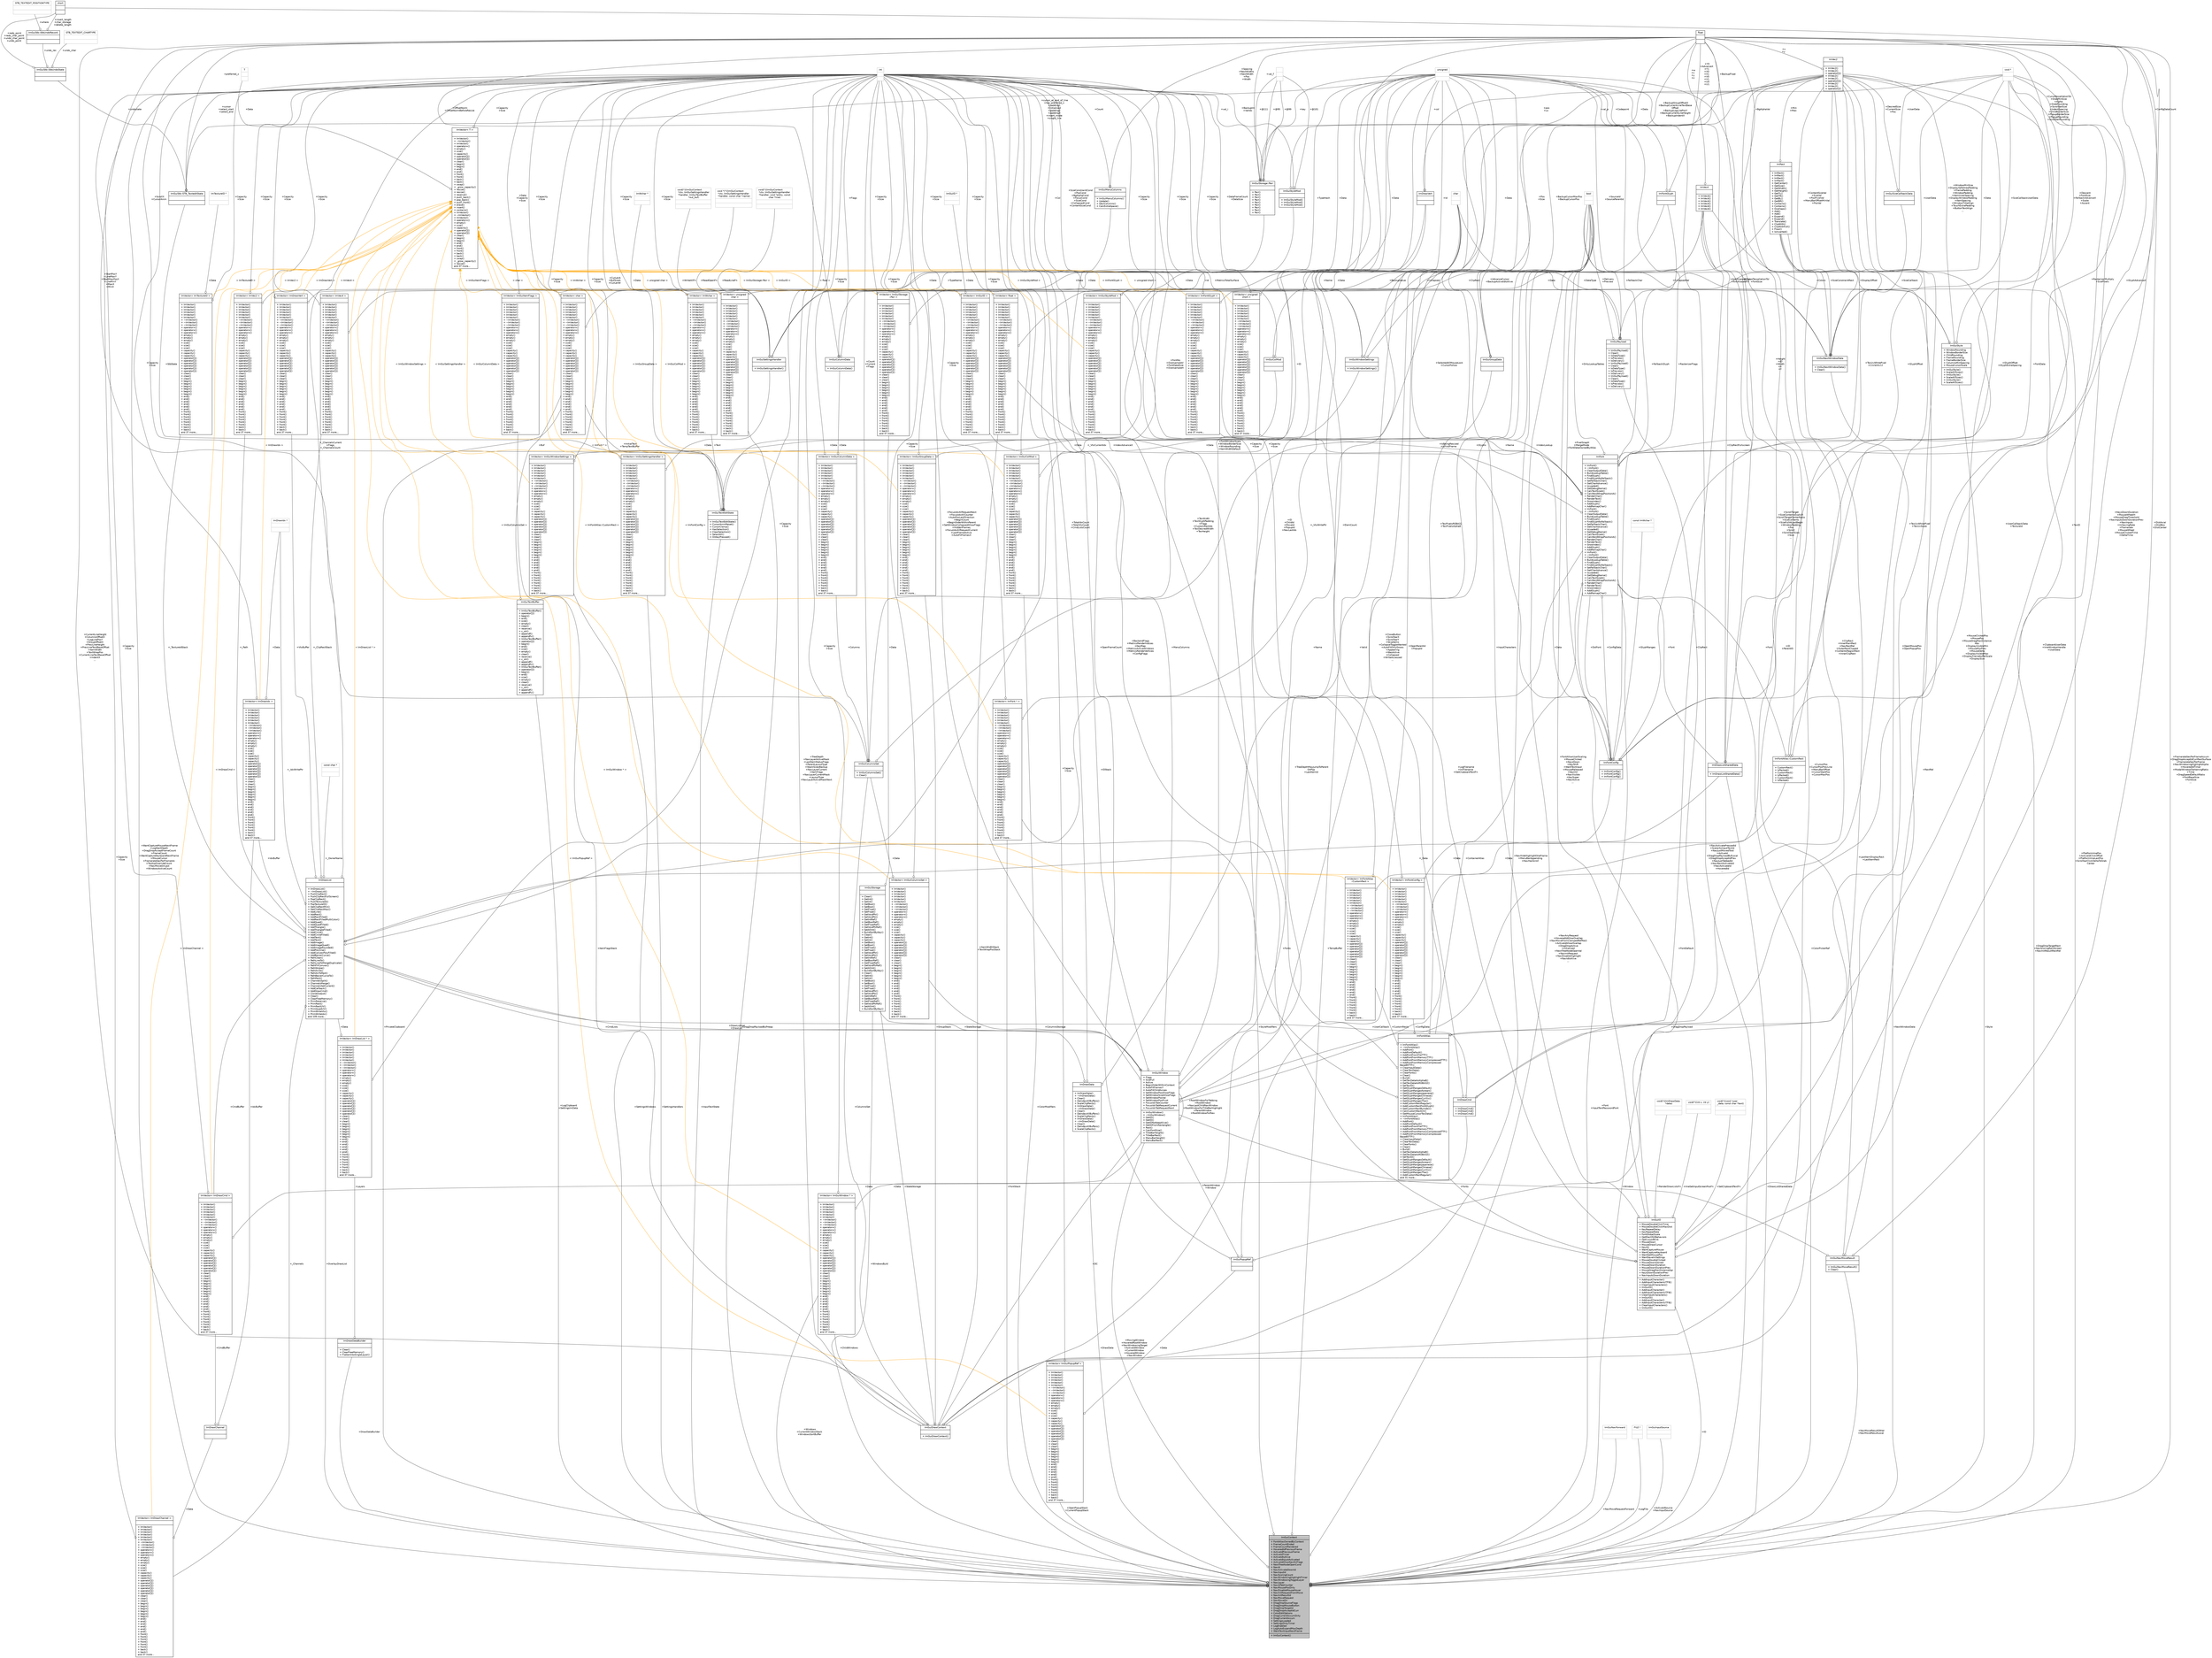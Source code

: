 digraph "ImGuiContext"
{
 // INTERACTIVE_SVG=YES
  bgcolor="transparent";
  edge [fontname="Helvetica",fontsize="10",labelfontname="Helvetica",labelfontsize="10"];
  node [fontname="Helvetica",fontsize="10",shape=record];
  Node1 [label="{ImGuiContext\n|+ FontAtlasOwnedByContext\l+ FrameCountEnded\l+ FrameCountRendered\l+ HoveredIdPreviousFrame\l+ ActiveIdPreviousFrame\l+ ActiveIdTimer\l+ ActiveIdIsAlive\l+ ActiveIdIsJustActivated\l+ ActiveIdAllowNavDirFlags\l+ NextTreeNodeOpenCond\l+ NavId\l+ NavActivateDownId\l+ NavInputId\l+ NavScoringCount\l+ NavWindowingHighlightTimer\l+ NavWindowingToggleLayer\l+ NavLayer\l+ NavIdTabCounter\l+ NavMousePosDirty\l+ NavDisableMouseHover\l+ NavInitRequestFromMove\l+ NavInitResultId\l+ NavMoveRequest\l+ NavMoveDir\l+ DragDropSourceFlags\l+ DragDropMouseButton\l+ DragDropTargetId\l+ DragDropAcceptIdCurr\l+ ColorEditOptions\l+ DragCurrentAccumDirty\l+ DragCurrentAccum\l+ SettingsLoaded\l+ SettingsDirtyTimer\l+ LogEnabled\l+ LogAutoExpandMaxDepth\l+ WantTextInputNextFrame\l|+ ImGuiContext()\l}",height=0.2,width=0.4,color="black", fillcolor="grey75", style="filled" fontcolor="black"];
  Node2 -> Node1 [color="grey25",fontsize="10",style="solid",label=" +InputTextState" ,arrowhead="odiamond",fontname="Helvetica"];
  Node2 [label="{ImGuiTextEditState\n||+ ImGuiTextEditState()\l+ CursorAnimReset()\l+ CursorClamp()\l+ HasSelection()\l+ ClearSelection()\l+ SelectAll()\l+ OnKeyPressed()\l}",height=0.2,width=0.4,color="black",URL="$d1/d10/structImGuiTextEditState.html"];
  Node3 -> Node2 [color="grey25",fontsize="10",style="solid",label=" +StbState" ,arrowhead="odiamond",fontname="Helvetica"];
  Node3 [label="{ImGuiStb::STB_TexteditState\n||}",height=0.2,width=0.4,color="black",URL="$d5/d5b/structImGuiStb_1_1STB__TexteditState.html"];
  Node4 -> Node3 [color="grey25",fontsize="10",style="solid",label=" +preferred_x" ,arrowhead="odiamond",fontname="Helvetica"];
  Node4 [label="{float\n||}",height=0.2,width=0.4,color="black",URL="$d4/dc3/classfloat.html"];
  Node5 -> Node3 [color="grey25",fontsize="10",style="solid",label=" +undostate" ,arrowhead="odiamond",fontname="Helvetica"];
  Node5 [label="{ImGuiStb::StbUndoState\n||}",height=0.2,width=0.4,color="black",URL="$db/d54/structImGuiStb_1_1StbUndoState.html"];
  Node6 -> Node5 [color="grey25",fontsize="10",style="solid",label=" +undo_char" ,arrowhead="odiamond",fontname="Helvetica"];
  Node6 [label="{STB_TEXTEDIT_CHARTYPE\n||}",height=0.2,width=0.4,color="grey75"];
  Node7 -> Node5 [color="grey25",fontsize="10",style="solid",label=" +redo_point\n+redo_char_point\n+undo_char_point\n+undo_point" ,arrowhead="odiamond",fontname="Helvetica"];
  Node7 [label="{short\n||}",height=0.2,width=0.4,color="black",URL="$dc/d10/classshort.html"];
  Node8 -> Node5 [color="grey25",fontsize="10",style="solid",label=" +undo_rec" ,arrowhead="odiamond",fontname="Helvetica"];
  Node8 [label="{ImGuiStb::StbUndoRecord\n||}",height=0.2,width=0.4,color="black",URL="$df/daa/structImGuiStb_1_1StbUndoRecord.html"];
  Node7 -> Node8 [color="grey25",fontsize="10",style="solid",label=" +insert_length\n+char_storage\n+delete_length" ,arrowhead="odiamond",fontname="Helvetica"];
  Node9 -> Node8 [color="grey25",fontsize="10",style="solid",label=" +where" ,arrowhead="odiamond",fontname="Helvetica"];
  Node9 [label="{STB_TEXTEDIT_POSITIONTYPE\n||}",height=0.2,width=0.4,color="grey75"];
  Node10 -> Node3 [color="grey25",fontsize="10",style="solid",label=" +cursor\n+select_start\n+select_end" ,arrowhead="odiamond",fontname="Helvetica"];
  Node10 [label="{int\n||}",height=0.2,width=0.4,color="grey75"];
  Node11 -> Node3 [color="grey25",fontsize="10",style="solid",label=" +cursor_at_end_of_line\n+has_preferred_x\n+padding1\n+initialized\n+padding2\n+padding3\n+insert_mode\n+single_line" ,arrowhead="odiamond",fontname="Helvetica"];
  Node11 [label="{unsigned\n||}",height=0.2,width=0.4,color="grey75"];
  Node4 -> Node2 [color="grey25",fontsize="10",style="solid",label=" +ScrollX\n+CursorAnim" ,arrowhead="odiamond",fontname="Helvetica"];
  Node10 -> Node2 [color="grey25",fontsize="10",style="solid",label=" +CurLenA\n+BufSizeA\n+CurLenW" ,arrowhead="odiamond",fontname="Helvetica"];
  Node12 -> Node2 [color="grey25",fontsize="10",style="solid",label=" +SelectedAllMouseLock\n+CursorFollow" ,arrowhead="odiamond",fontname="Helvetica"];
  Node12 [label="{bool\n||}",height=0.2,width=0.4,color="grey75"];
  Node13 -> Node2 [color="grey25",fontsize="10",style="solid",label=" +InitialText\n+TempTextBuffer" ,arrowhead="odiamond",fontname="Helvetica"];
  Node13 [label="{ImVector\< char \>\n||+ ImVector()\l+ ImVector()\l+ ImVector()\l+ ImVector()\l+ ImVector()\l+ ImVector()\l+ ~ImVector()\l+ ~ImVector()\l+ ~ImVector()\l+ operator=()\l+ operator=()\l+ operator=()\l+ empty()\l+ empty()\l+ empty()\l+ size()\l+ size()\l+ size()\l+ capacity()\l+ capacity()\l+ capacity()\l+ operator[]()\l+ operator[]()\l+ operator[]()\l+ operator[]()\l+ operator[]()\l+ operator[]()\l+ clear()\l+ clear()\l+ clear()\l+ begin()\l+ begin()\l+ begin()\l+ begin()\l+ begin()\l+ begin()\l+ end()\l+ end()\l+ end()\l+ end()\l+ end()\l+ end()\l+ front()\l+ front()\l+ front()\l+ front()\l+ front()\l+ front()\l+ back()\l+ back()\land 37 more...\l}",height=0.2,width=0.4,color="black",URL="$d3/d32/classImVector.html"];
  Node14 -> Node13 [color="grey25",fontsize="10",style="solid",label=" +Data" ,arrowhead="odiamond",fontname="Helvetica"];
  Node14 [label="{char\n||}",height=0.2,width=0.4,color="grey75"];
  Node10 -> Node13 [color="grey25",fontsize="10",style="solid",label=" +Capacity\n+Size" ,arrowhead="odiamond",fontname="Helvetica"];
  Node15 -> Node13 [dir="back",color="orange",fontsize="10",style="solid",label=" \< char \>" ,fontname="Helvetica"];
  Node15 [label="{ImVector\< T \>\n||+ ImVector()\l+ ~ImVector()\l+ ImVector()\l+ operator=()\l+ empty()\l+ size()\l+ capacity()\l+ operator[]()\l+ operator[]()\l+ clear()\l+ begin()\l+ begin()\l+ end()\l+ end()\l+ front()\l+ front()\l+ back()\l+ back()\l+ swap()\l+ _grow_capacity()\l+ resize()\l+ resize()\l+ reserve()\l+ push_back()\l+ pop_back()\l+ push_front()\l+ erase()\l+ insert()\l+ contains()\l+ ImVector()\l+ ~ImVector()\l+ ImVector()\l+ operator=()\l+ empty()\l+ size()\l+ capacity()\l+ operator[]()\l+ operator[]()\l+ clear()\l+ begin()\l+ begin()\l+ end()\l+ end()\l+ front()\l+ front()\l+ back()\l+ back()\l+ swap()\l+ _grow_capacity()\l+ resize()\land 37 more...\l}",height=0.2,width=0.4,color="black",URL="$d3/d32/classImVector.html"];
  Node10 -> Node15 [color="grey25",fontsize="10",style="solid",label=" +Capacity\n+Size" ,arrowhead="odiamond",fontname="Helvetica"];
  Node16 -> Node15 [color="grey25",fontsize="10",style="solid",label=" +Data" ,arrowhead="odiamond",fontname="Helvetica"];
  Node16 [label="{T\n||}",height=0.2,width=0.4,color="grey75"];
  Node11 -> Node2 [color="grey25",fontsize="10",style="solid",label=" +Id" ,arrowhead="odiamond",fontname="Helvetica"];
  Node17 -> Node2 [color="grey25",fontsize="10",style="solid",label=" +Text" ,arrowhead="odiamond",fontname="Helvetica"];
  Node17 [label="{ImVector\< ImWchar \>\n||+ ImVector()\l+ ImVector()\l+ ImVector()\l+ ImVector()\l+ ImVector()\l+ ImVector()\l+ ~ImVector()\l+ ~ImVector()\l+ ~ImVector()\l+ operator=()\l+ operator=()\l+ operator=()\l+ empty()\l+ empty()\l+ empty()\l+ size()\l+ size()\l+ size()\l+ capacity()\l+ capacity()\l+ capacity()\l+ operator[]()\l+ operator[]()\l+ operator[]()\l+ operator[]()\l+ operator[]()\l+ operator[]()\l+ clear()\l+ clear()\l+ clear()\l+ begin()\l+ begin()\l+ begin()\l+ begin()\l+ begin()\l+ begin()\l+ end()\l+ end()\l+ end()\l+ end()\l+ end()\l+ end()\l+ front()\l+ front()\l+ front()\l+ front()\l+ front()\l+ front()\l+ back()\l+ back()\land 37 more...\l}",height=0.2,width=0.4,color="black",URL="$d3/d32/classImVector.html"];
  Node18 -> Node17 [color="grey25",fontsize="10",style="solid",label=" +Data" ,arrowhead="odiamond",fontname="Helvetica"];
  Node18 [label="{ImWchar *\n||}",height=0.2,width=0.4,color="grey75"];
  Node10 -> Node17 [color="grey25",fontsize="10",style="solid",label=" +Capacity\n+Size" ,arrowhead="odiamond",fontname="Helvetica"];
  Node15 -> Node17 [dir="back",color="orange",fontsize="10",style="solid",label=" \< ImWchar \>" ,fontname="Helvetica"];
  Node19 -> Node1 [color="grey25",fontsize="10",style="solid",label=" +DragDropPayloadBufHeap" ,arrowhead="odiamond",fontname="Helvetica"];
  Node19 [label="{ImVector\< unsigned\l char \>\n||+ ImVector()\l+ ImVector()\l+ ImVector()\l+ ImVector()\l+ ImVector()\l+ ImVector()\l+ ~ImVector()\l+ ~ImVector()\l+ ~ImVector()\l+ operator=()\l+ operator=()\l+ operator=()\l+ empty()\l+ empty()\l+ empty()\l+ size()\l+ size()\l+ size()\l+ capacity()\l+ capacity()\l+ capacity()\l+ operator[]()\l+ operator[]()\l+ operator[]()\l+ operator[]()\l+ operator[]()\l+ operator[]()\l+ clear()\l+ clear()\l+ clear()\l+ begin()\l+ begin()\l+ begin()\l+ begin()\l+ begin()\l+ begin()\l+ end()\l+ end()\l+ end()\l+ end()\l+ end()\l+ end()\l+ front()\l+ front()\l+ front()\l+ front()\l+ front()\l+ front()\l+ back()\l+ back()\land 37 more...\l}",height=0.2,width=0.4,color="black",URL="$d3/d32/classImVector.html"];
  Node10 -> Node19 [color="grey25",fontsize="10",style="solid",label=" +Capacity\n+Size" ,arrowhead="odiamond",fontname="Helvetica"];
  Node11 -> Node19 [color="grey25",fontsize="10",style="solid",label=" +Data" ,arrowhead="odiamond",fontname="Helvetica"];
  Node15 -> Node19 [dir="back",color="orange",fontsize="10",style="solid",label=" \< unsigned char \>" ,fontname="Helvetica"];
  Node20 -> Node1 [color="grey25",fontsize="10",style="solid",label=" +NavMoveResultOther\n+NavMoveResultLocal" ,arrowhead="odiamond",fontname="Helvetica"];
  Node20 [label="{ImGuiNavMoveResult\n||+ ImGuiNavMoveResult()\l+ Clear()\l}",height=0.2,width=0.4,color="black",URL="$d2/d11/structImGuiNavMoveResult.html"];
  Node21 -> Node20 [color="grey25",fontsize="10",style="solid",label=" +RectRel" ,arrowhead="odiamond",fontname="Helvetica"];
  Node21 [label="{ImRect\n||+ ImRect()\l+ ImRect()\l+ ImRect()\l+ ImRect()\l+ GetCenter()\l+ GetSize()\l+ GetWidth()\l+ GetHeight()\l+ GetTL()\l+ GetTR()\l+ GetBL()\l+ GetBR()\l+ Contains()\l+ Contains()\l+ Overlaps()\l+ Add()\l+ Add()\l+ Expand()\l+ Expand()\l+ Translate()\l+ ClipWith()\l+ ClipWithFull()\l+ Floor()\l+ IsInverted()\l}",height=0.2,width=0.4,color="black",URL="$de/d50/structImRect.html"];
  Node22 -> Node21 [color="grey25",fontsize="10",style="solid",label=" +Min\n+Max" ,arrowhead="odiamond",fontname="Helvetica"];
  Node22 [label="{ImVec2\n||+ ImVec2()\l+ ImVec2()\l+ operator[]()\l+ ImVec2()\l+ ImVec2()\l+ operator[]()\l+ ImVec2()\l+ ImVec2()\l+ operator[]()\l}",height=0.2,width=0.4,color="black",URL="$d3/dc2/structImVec2.html"];
  Node4 -> Node22 [color="grey25",fontsize="10",style="solid",label=" +x\n+y" ,arrowhead="odiamond",fontname="Helvetica"];
  Node4 -> Node20 [color="grey25",fontsize="10",style="solid",label=" +DistAxial\n+DistBox\n+DistCenter" ,arrowhead="odiamond",fontname="Helvetica"];
  Node11 -> Node20 [color="grey25",fontsize="10",style="solid",label=" +ID\n+ParentID" ,arrowhead="odiamond",fontname="Helvetica"];
  Node23 -> Node20 [color="grey25",fontsize="10",style="solid",label=" +Window" ,arrowhead="odiamond",fontname="Helvetica"];
  Node23 [label="{ImGuiWindow\n|+ Flags\l+ SizeFull\l+ Active\l+ BeginOrderWithinContext\l+ AutoFitFramesY\l+ AutoFitChildAxises\l+ SetWindowPosAllowFlags\l+ SetWindowSizeAllowFlags\l+ SetWindowPosVal\l+ SetWindowPosPivot\l+ FocusIdxTabCounter\l+ FocusIdxTabRequestCurrent\l+ FocusIdxTabRequestNext\l|+ ImGuiWindow()\l+ ~ImGuiWindow()\l+ GetID()\l+ GetID()\l+ GetIDNoKeepAlive()\l+ GetIDFromRectangle()\l+ Rect()\l+ CalcFontSize()\l+ TitleBarHeight()\l+ TitleBarRect()\l+ MenuBarHeight()\l+ MenuBarRect()\l}",height=0.2,width=0.4,color="black",URL="$df/d95/structImGuiWindow.html"];
  Node24 -> Node23 [color="grey25",fontsize="10",style="solid",label=" +StateStorage" ,arrowhead="odiamond",fontname="Helvetica"];
  Node24 [label="{ImGuiStorage\n||+ Clear()\l+ GetInt()\l+ SetInt()\l+ GetBool()\l+ SetBool()\l+ GetFloat()\l+ SetFloat()\l+ GetVoidPtr()\l+ SetVoidPtr()\l+ GetIntRef()\l+ GetBoolRef()\l+ GetFloatRef()\l+ GetVoidPtrRef()\l+ SetAllInt()\l+ BuildSortByKey()\l+ Clear()\l+ GetInt()\l+ SetInt()\l+ GetBool()\l+ SetBool()\l+ GetFloat()\l+ SetFloat()\l+ GetVoidPtr()\l+ SetVoidPtr()\l+ GetIntRef()\l+ GetBoolRef()\l+ GetFloatRef()\l+ GetVoidPtrRef()\l+ SetAllInt()\l+ BuildSortByKey()\l+ Clear()\l+ GetInt()\l+ SetInt()\l+ GetBool()\l+ SetBool()\l+ GetFloat()\l+ SetFloat()\l+ GetVoidPtr()\l+ SetVoidPtr()\l+ GetIntRef()\l+ GetBoolRef()\l+ GetFloatRef()\l+ GetVoidPtrRef()\l+ SetAllInt()\l+ BuildSortByKey()\l}",height=0.2,width=0.4,color="black",URL="$d5/d44/structImGuiStorage.html"];
  Node25 -> Node24 [color="grey25",fontsize="10",style="solid",label=" +Data" ,arrowhead="odiamond",fontname="Helvetica"];
  Node25 [label="{ImVector\< ImGuiStorage\l::Pair \>\n||+ ImVector()\l+ ImVector()\l+ ImVector()\l+ ImVector()\l+ ImVector()\l+ ImVector()\l+ ~ImVector()\l+ ~ImVector()\l+ ~ImVector()\l+ operator=()\l+ operator=()\l+ operator=()\l+ empty()\l+ empty()\l+ empty()\l+ size()\l+ size()\l+ size()\l+ capacity()\l+ capacity()\l+ capacity()\l+ operator[]()\l+ operator[]()\l+ operator[]()\l+ operator[]()\l+ operator[]()\l+ operator[]()\l+ clear()\l+ clear()\l+ clear()\l+ begin()\l+ begin()\l+ begin()\l+ begin()\l+ begin()\l+ begin()\l+ end()\l+ end()\l+ end()\l+ end()\l+ end()\l+ end()\l+ front()\l+ front()\l+ front()\l+ front()\l+ front()\l+ front()\l+ back()\l+ back()\land 37 more...\l}",height=0.2,width=0.4,color="black",URL="$d3/d32/classImVector.html"];
  Node26 -> Node25 [color="grey25",fontsize="10",style="solid",label=" +Data" ,arrowhead="odiamond",fontname="Helvetica"];
  Node26 [label="{ImGuiStorage::Pair\n||+ Pair()\l+ Pair()\l+ Pair()\l+ Pair()\l+ Pair()\l+ Pair()\l+ Pair()\l+ Pair()\l+ Pair()\l}",height=0.2,width=0.4,color="black",URL="$d3/d51/structImGuiStorage_1_1Pair.html"];
  Node27 -> Node26 [color="grey25",fontsize="10",style="solid",label=" +@99" ,arrowhead="odiamond",fontname="Helvetica"];
  Node27 [label="{\n||}",height=0.2,width=0.4,color="grey75"];
  Node4 -> Node26 [color="grey25",fontsize="10",style="solid",label=" +val_f" ,arrowhead="odiamond",fontname="Helvetica"];
  Node27 -> Node26 [color="grey25",fontsize="10",style="solid",label=" +@111" ,arrowhead="odiamond",fontname="Helvetica"];
  Node10 -> Node26 [color="grey25",fontsize="10",style="solid",label=" +val_i" ,arrowhead="odiamond",fontname="Helvetica"];
  Node11 -> Node26 [color="grey25",fontsize="10",style="solid",label=" +key" ,arrowhead="odiamond",fontname="Helvetica"];
  Node28 -> Node26 [color="grey25",fontsize="10",style="solid",label=" +val_p" ,arrowhead="odiamond",fontname="Helvetica"];
  Node28 [label="{void *\n||}",height=0.2,width=0.4,color="grey75"];
  Node27 -> Node26 [color="grey25",fontsize="10",style="solid",label=" +@95" ,arrowhead="odiamond",fontname="Helvetica"];
  Node10 -> Node25 [color="grey25",fontsize="10",style="solid",label=" +Capacity\n+Size" ,arrowhead="odiamond",fontname="Helvetica"];
  Node15 -> Node25 [dir="back",color="orange",fontsize="10",style="solid",label=" \< ImGuiStorage::Pair \>" ,fontname="Helvetica"];
  Node29 -> Node23 [color="grey25",fontsize="10",style="solid",label=" +DC" ,arrowhead="odiamond",fontname="Helvetica"];
  Node29 [label="{ImGuiDrawContext\n||+ ImGuiDrawContext()\l}",height=0.2,width=0.4,color="black",URL="$d1/d5f/structImGuiDrawContext.html"];
  Node30 -> Node29 [color="grey25",fontsize="10",style="solid",label=" +GroupStack" ,arrowhead="odiamond",fontname="Helvetica"];
  Node30 [label="{ImVector\< ImGuiGroupData \>\n||+ ImVector()\l+ ImVector()\l+ ImVector()\l+ ImVector()\l+ ImVector()\l+ ImVector()\l+ ~ImVector()\l+ ~ImVector()\l+ ~ImVector()\l+ operator=()\l+ operator=()\l+ operator=()\l+ empty()\l+ empty()\l+ empty()\l+ size()\l+ size()\l+ size()\l+ capacity()\l+ capacity()\l+ capacity()\l+ operator[]()\l+ operator[]()\l+ operator[]()\l+ operator[]()\l+ operator[]()\l+ operator[]()\l+ clear()\l+ clear()\l+ clear()\l+ begin()\l+ begin()\l+ begin()\l+ begin()\l+ begin()\l+ begin()\l+ end()\l+ end()\l+ end()\l+ end()\l+ end()\l+ end()\l+ front()\l+ front()\l+ front()\l+ front()\l+ front()\l+ front()\l+ back()\l+ back()\land 37 more...\l}",height=0.2,width=0.4,color="black",URL="$d3/d32/classImVector.html"];
  Node10 -> Node30 [color="grey25",fontsize="10",style="solid",label=" +Capacity\n+Size" ,arrowhead="odiamond",fontname="Helvetica"];
  Node31 -> Node30 [color="grey25",fontsize="10",style="solid",label=" +Data" ,arrowhead="odiamond",fontname="Helvetica"];
  Node31 [label="{ImGuiGroupData\n||}",height=0.2,width=0.4,color="black",URL="$d0/dea/structImGuiGroupData.html"];
  Node22 -> Node31 [color="grey25",fontsize="10",style="solid",label=" +BackupCursorMaxPos\n+BackupCursorPos" ,arrowhead="odiamond",fontname="Helvetica"];
  Node4 -> Node31 [color="grey25",fontsize="10",style="solid",label=" +BackupGroupOffsetX\n+BackupCurrentLineTextBase\lOffset\n+BackupLogLinePosY\n+BackupCurrentLineHeight\n+BackupIndentX" ,arrowhead="odiamond",fontname="Helvetica"];
  Node12 -> Node31 [color="grey25",fontsize="10",style="solid",label=" +AdvanceCursor\n+BackupActiveIdIsAlive" ,arrowhead="odiamond",fontname="Helvetica"];
  Node15 -> Node30 [dir="back",color="orange",fontsize="10",style="solid",label=" \< ImGuiGroupData \>" ,fontname="Helvetica"];
  Node24 -> Node29 [color="grey25",fontsize="10",style="solid",label=" +StateStorage" ,arrowhead="odiamond",fontname="Helvetica"];
  Node22 -> Node29 [color="grey25",fontsize="10",style="solid",label=" +CursorPos\n+CursorPosPrevLine\n+MenuBarOffset\n+CursorStartPos\n+CursorMaxPos" ,arrowhead="odiamond",fontname="Helvetica"];
  Node21 -> Node29 [color="grey25",fontsize="10",style="solid",label=" +LastItemDisplayRect\n+LastItemRect" ,arrowhead="odiamond",fontname="Helvetica"];
  Node32 -> Node29 [color="grey25",fontsize="10",style="solid",label=" +ColumnsSet" ,arrowhead="odiamond",fontname="Helvetica"];
  Node32 [label="{ImGuiColumnsSet\n||+ ImGuiColumnsSet()\l+ Clear()\l}",height=0.2,width=0.4,color="black",URL="$d5/dd5/structImGuiColumnsSet.html"];
  Node33 -> Node32 [color="grey25",fontsize="10",style="solid",label=" +Columns" ,arrowhead="odiamond",fontname="Helvetica"];
  Node33 [label="{ImVector\< ImGuiColumnData \>\n||+ ImVector()\l+ ImVector()\l+ ImVector()\l+ ImVector()\l+ ImVector()\l+ ImVector()\l+ ~ImVector()\l+ ~ImVector()\l+ ~ImVector()\l+ operator=()\l+ operator=()\l+ operator=()\l+ empty()\l+ empty()\l+ empty()\l+ size()\l+ size()\l+ size()\l+ capacity()\l+ capacity()\l+ capacity()\l+ operator[]()\l+ operator[]()\l+ operator[]()\l+ operator[]()\l+ operator[]()\l+ operator[]()\l+ clear()\l+ clear()\l+ clear()\l+ begin()\l+ begin()\l+ begin()\l+ begin()\l+ begin()\l+ begin()\l+ end()\l+ end()\l+ end()\l+ end()\l+ end()\l+ end()\l+ front()\l+ front()\l+ front()\l+ front()\l+ front()\l+ front()\l+ back()\l+ back()\land 37 more...\l}",height=0.2,width=0.4,color="black",URL="$d3/d32/classImVector.html"];
  Node10 -> Node33 [color="grey25",fontsize="10",style="solid",label=" +Capacity\n+Size" ,arrowhead="odiamond",fontname="Helvetica"];
  Node34 -> Node33 [color="grey25",fontsize="10",style="solid",label=" +Data" ,arrowhead="odiamond",fontname="Helvetica"];
  Node34 [label="{ImGuiColumnData\n||+ ImGuiColumnData()\l}",height=0.2,width=0.4,color="black",URL="$d9/d41/structImGuiColumnData.html"];
  Node21 -> Node34 [color="grey25",fontsize="10",style="solid",label=" +ClipRect" ,arrowhead="odiamond",fontname="Helvetica"];
  Node4 -> Node34 [color="grey25",fontsize="10",style="solid",label=" +OffsetNorm\n+OffsetNormBeforeResize" ,arrowhead="odiamond",fontname="Helvetica"];
  Node10 -> Node34 [color="grey25",fontsize="10",style="solid",label=" +Flags" ,arrowhead="odiamond",fontname="Helvetica"];
  Node15 -> Node33 [dir="back",color="orange",fontsize="10",style="solid",label=" \< ImGuiColumnData \>" ,fontname="Helvetica"];
  Node4 -> Node32 [color="grey25",fontsize="10",style="solid",label=" +StartPosY\n+LineMaxY\n+StartMaxPosX\n+LineMinY\n+MaxX\n+MinX" ,arrowhead="odiamond",fontname="Helvetica"];
  Node10 -> Node32 [color="grey25",fontsize="10",style="solid",label=" +Count\n+Current\n+Flags" ,arrowhead="odiamond",fontname="Helvetica"];
  Node12 -> Node32 [color="grey25",fontsize="10",style="solid",label=" +IsBeingResized\n+IsFirstFrame" ,arrowhead="odiamond",fontname="Helvetica"];
  Node11 -> Node32 [color="grey25",fontsize="10",style="solid",label=" +ID" ,arrowhead="odiamond",fontname="Helvetica"];
  Node4 -> Node29 [color="grey25",fontsize="10",style="solid",label=" +CurrentLineHeight\n+ColumnsOffsetX\n+LogLinePosY\n+GroupOffsetX\n+PrevLineHeight\n+PrevLineTextBaseOffset\n+ItemWidth\n+TextWrapPos\n+CurrentLineTextBaseOffset\n+IndentX\n..." ,arrowhead="odiamond",fontname="Helvetica"];
  Node35 -> Node29 [color="grey25",fontsize="10",style="solid",label=" +ItemFlagsStack" ,arrowhead="odiamond",fontname="Helvetica"];
  Node35 [label="{ImVector\< ImGuiItemFlags \>\n||+ ImVector()\l+ ImVector()\l+ ImVector()\l+ ImVector()\l+ ImVector()\l+ ImVector()\l+ ~ImVector()\l+ ~ImVector()\l+ ~ImVector()\l+ operator=()\l+ operator=()\l+ operator=()\l+ empty()\l+ empty()\l+ empty()\l+ size()\l+ size()\l+ size()\l+ capacity()\l+ capacity()\l+ capacity()\l+ operator[]()\l+ operator[]()\l+ operator[]()\l+ operator[]()\l+ operator[]()\l+ operator[]()\l+ clear()\l+ clear()\l+ clear()\l+ begin()\l+ begin()\l+ begin()\l+ begin()\l+ begin()\l+ begin()\l+ end()\l+ end()\l+ end()\l+ end()\l+ end()\l+ end()\l+ front()\l+ front()\l+ front()\l+ front()\l+ front()\l+ front()\l+ back()\l+ back()\land 37 more...\l}",height=0.2,width=0.4,color="black",URL="$d3/d32/classImVector.html"];
  Node10 -> Node35 [color="grey25",fontsize="10",style="solid",label=" +Data\n+Capacity\n+Size" ,arrowhead="odiamond",fontname="Helvetica"];
  Node15 -> Node35 [dir="back",color="orange",fontsize="10",style="solid",label=" \< ImGuiItemFlags \>" ,fontname="Helvetica"];
  Node10 -> Node29 [color="grey25",fontsize="10",style="solid",label=" +TreeDepth\n+NavLayerActiveMask\n+LastItemStatusFlags\n+ParentLayoutType\n+StackSizesBackup\n+NavLayerCurrent\n+ItemFlags\n+NavLayerCurrentMask\n+LayoutType\n+NavLayerActiveMaskNext\n..." ,arrowhead="odiamond",fontname="Helvetica"];
  Node12 -> Node29 [color="grey25",fontsize="10",style="solid",label=" +NavHideHighlightOneFrame\n+MenuBarAppending\n+NavHasScroll" ,arrowhead="odiamond",fontname="Helvetica"];
  Node36 -> Node29 [color="grey25",fontsize="10",style="solid",label=" +ChildWindows" ,arrowhead="odiamond",fontname="Helvetica"];
  Node36 [label="{ImVector\< ImGuiWindow * \>\n||+ ImVector()\l+ ImVector()\l+ ImVector()\l+ ImVector()\l+ ImVector()\l+ ImVector()\l+ ~ImVector()\l+ ~ImVector()\l+ ~ImVector()\l+ operator=()\l+ operator=()\l+ operator=()\l+ empty()\l+ empty()\l+ empty()\l+ size()\l+ size()\l+ size()\l+ capacity()\l+ capacity()\l+ capacity()\l+ operator[]()\l+ operator[]()\l+ operator[]()\l+ operator[]()\l+ operator[]()\l+ operator[]()\l+ clear()\l+ clear()\l+ clear()\l+ begin()\l+ begin()\l+ begin()\l+ begin()\l+ begin()\l+ begin()\l+ end()\l+ end()\l+ end()\l+ end()\l+ end()\l+ end()\l+ front()\l+ front()\l+ front()\l+ front()\l+ front()\l+ front()\l+ back()\l+ back()\land 37 more...\l}",height=0.2,width=0.4,color="black",URL="$d3/d32/classImVector.html"];
  Node10 -> Node36 [color="grey25",fontsize="10",style="solid",label=" +Capacity\n+Size" ,arrowhead="odiamond",fontname="Helvetica"];
  Node23 -> Node36 [color="grey25",fontsize="10",style="solid",label=" +Data" ,arrowhead="odiamond",fontname="Helvetica"];
  Node15 -> Node36 [dir="back",color="orange",fontsize="10",style="solid",label=" \< ImGuiWindow * \>" ,fontname="Helvetica"];
  Node37 -> Node29 [color="grey25",fontsize="10",style="solid",label=" +ItemWidthStack\n+TextWrapPosStack" ,arrowhead="odiamond",fontname="Helvetica"];
  Node37 [label="{ImVector\< float \>\n||+ ImVector()\l+ ImVector()\l+ ImVector()\l+ ImVector()\l+ ImVector()\l+ ImVector()\l+ ~ImVector()\l+ ~ImVector()\l+ ~ImVector()\l+ operator=()\l+ operator=()\l+ operator=()\l+ empty()\l+ empty()\l+ empty()\l+ size()\l+ size()\l+ size()\l+ capacity()\l+ capacity()\l+ capacity()\l+ operator[]()\l+ operator[]()\l+ operator[]()\l+ operator[]()\l+ operator[]()\l+ operator[]()\l+ clear()\l+ clear()\l+ clear()\l+ begin()\l+ begin()\l+ begin()\l+ begin()\l+ begin()\l+ begin()\l+ end()\l+ end()\l+ end()\l+ end()\l+ end()\l+ end()\l+ front()\l+ front()\l+ front()\l+ front()\l+ front()\l+ front()\l+ back()\l+ back()\land 37 more...\l}",height=0.2,width=0.4,color="black",URL="$d3/d32/classImVector.html"];
  Node4 -> Node37 [color="grey25",fontsize="10",style="solid",label=" +Data" ,arrowhead="odiamond",fontname="Helvetica"];
  Node10 -> Node37 [color="grey25",fontsize="10",style="solid",label=" +Capacity\n+Size" ,arrowhead="odiamond",fontname="Helvetica"];
  Node15 -> Node37 [dir="back",color="orange",fontsize="10",style="solid",label=" \< float \>" ,fontname="Helvetica"];
  Node11 -> Node29 [color="grey25",fontsize="10",style="solid",label=" +TreeDepthMayJumpToParent\lOnPop\n+LastItemId" ,arrowhead="odiamond",fontname="Helvetica"];
  Node22 -> Node23 [color="grey25",fontsize="10",style="solid",label=" +ScrollTarget\n+SizeContentsExplicit\n+ScrollTargetCenterRatio\n+SizeContents\n+SizeFullAtLastBegin\n+WindowPadding\n+Pos\n+Scroll\n+ScrollbarSizes\n+Size\n..." ,arrowhead="odiamond",fontname="Helvetica"];
  Node38 -> Node23 [color="grey25",fontsize="10",style="solid",label=" +ColumnsStorage" ,arrowhead="odiamond",fontname="Helvetica"];
  Node38 [label="{ImVector\< ImGuiColumnsSet \>\n||+ ImVector()\l+ ImVector()\l+ ImVector()\l+ ImVector()\l+ ImVector()\l+ ImVector()\l+ ~ImVector()\l+ ~ImVector()\l+ ~ImVector()\l+ operator=()\l+ operator=()\l+ operator=()\l+ empty()\l+ empty()\l+ empty()\l+ size()\l+ size()\l+ size()\l+ capacity()\l+ capacity()\l+ capacity()\l+ operator[]()\l+ operator[]()\l+ operator[]()\l+ operator[]()\l+ operator[]()\l+ operator[]()\l+ clear()\l+ clear()\l+ clear()\l+ begin()\l+ begin()\l+ begin()\l+ begin()\l+ begin()\l+ begin()\l+ end()\l+ end()\l+ end()\l+ end()\l+ end()\l+ end()\l+ front()\l+ front()\l+ front()\l+ front()\l+ front()\l+ front()\l+ back()\l+ back()\land 37 more...\l}",height=0.2,width=0.4,color="black",URL="$d3/d32/classImVector.html"];
  Node32 -> Node38 [color="grey25",fontsize="10",style="solid",label=" +Data" ,arrowhead="odiamond",fontname="Helvetica"];
  Node10 -> Node38 [color="grey25",fontsize="10",style="solid",label=" +Capacity\n+Size" ,arrowhead="odiamond",fontname="Helvetica"];
  Node15 -> Node38 [dir="back",color="orange",fontsize="10",style="solid",label=" \< ImGuiColumnsSet \>" ,fontname="Helvetica"];
  Node21 -> Node23 [color="grey25",fontsize="10",style="solid",label=" +ClipRect\n+InnerMainRect\n+NavRectRel\n+OuterRectClipped\n+ContentsRegionRect\n+InnerClipRect" ,arrowhead="odiamond",fontname="Helvetica"];
  Node4 -> Node23 [color="grey25",fontsize="10",style="solid",label=" +FontWindowScale\n+WindowBorderSize\n+WindowRounding\n+ItemWidthDefault" ,arrowhead="odiamond",fontname="Helvetica"];
  Node14 -> Node23 [color="grey25",fontsize="10",style="solid",label=" +Name" ,arrowhead="odiamond",fontname="Helvetica"];
  Node39 -> Node23 [color="grey25",fontsize="10",style="solid",label=" +IDStack" ,arrowhead="odiamond",fontname="Helvetica"];
  Node39 [label="{ImVector\< ImGuiID \>\n||+ ImVector()\l+ ImVector()\l+ ImVector()\l+ ImVector()\l+ ImVector()\l+ ImVector()\l+ ~ImVector()\l+ ~ImVector()\l+ ~ImVector()\l+ operator=()\l+ operator=()\l+ operator=()\l+ empty()\l+ empty()\l+ empty()\l+ size()\l+ size()\l+ size()\l+ capacity()\l+ capacity()\l+ capacity()\l+ operator[]()\l+ operator[]()\l+ operator[]()\l+ operator[]()\l+ operator[]()\l+ operator[]()\l+ clear()\l+ clear()\l+ clear()\l+ begin()\l+ begin()\l+ begin()\l+ begin()\l+ begin()\l+ begin()\l+ end()\l+ end()\l+ end()\l+ end()\l+ end()\l+ end()\l+ front()\l+ front()\l+ front()\l+ front()\l+ front()\l+ front()\l+ back()\l+ back()\land 37 more...\l}",height=0.2,width=0.4,color="black",URL="$d3/d32/classImVector.html"];
  Node40 -> Node39 [color="grey25",fontsize="10",style="solid",label=" +Data" ,arrowhead="odiamond",fontname="Helvetica"];
  Node40 [label="{ImGuiID *\n||}",height=0.2,width=0.4,color="grey75"];
  Node10 -> Node39 [color="grey25",fontsize="10",style="solid",label=" +Capacity\n+Size" ,arrowhead="odiamond",fontname="Helvetica"];
  Node15 -> Node39 [dir="back",color="orange",fontsize="10",style="solid",label=" \< ImGuiID \>" ,fontname="Helvetica"];
  Node10 -> Node23 [color="grey25",fontsize="10",style="solid",label=" +FocusIdxAllRequestNext\n+FocusIdxAllCounter\n+AutoPosLastDirection\n+BeginCount\n+BeginOrderWithinParent\n+SetWindowCollapsedAllowFlags\n+HiddenFrames\n+FocusIdxAllRequestCurrent\n+LastFrameActive\n+AutoFitFramesX\n..." ,arrowhead="odiamond",fontname="Helvetica"];
  Node12 -> Node23 [color="grey25",fontsize="10",style="solid",label=" +CloseButton\n+ScrollbarX\n+ScrollbarY\n+SkipItems\n+CollapseToggleWanted\n+AutoFitOnlyGrows\n+Appearing\n+WasActive\n+Collapsed\n+WriteAccessed\n..." ,arrowhead="odiamond",fontname="Helvetica"];
  Node41 -> Node23 [color="grey25",fontsize="10",style="solid",label=" +MenuColumns" ,arrowhead="odiamond",fontname="Helvetica"];
  Node41 [label="{ImGuiMenuColumns\n||+ ImGuiMenuColumns()\l+ Update()\l+ DeclColumns()\l+ CalcExtraSpace()\l}",height=0.2,width=0.4,color="black",URL="$d4/d27/structImGuiMenuColumns.html"];
  Node4 -> Node41 [color="grey25",fontsize="10",style="solid",label=" +Spacing\n+NextWidths\n+NextWidth\n+Pos\n+Width" ,arrowhead="odiamond",fontname="Helvetica"];
  Node10 -> Node41 [color="grey25",fontsize="10",style="solid",label=" +Count" ,arrowhead="odiamond",fontname="Helvetica"];
  Node11 -> Node23 [color="grey25",fontsize="10",style="solid",label=" +ID\n+ChildId\n+MoveId\n+PopupId\n+NavLastIds" ,arrowhead="odiamond",fontname="Helvetica"];
  Node23 -> Node23 [color="grey25",fontsize="10",style="solid",label=" +RootWindowForTabbing\n+RootWindow\n+NavLastChildNavWindow\n+RootWindowForTitleBarHighlight\n+ParentWindow\n+RootWindowForNav" ,arrowhead="odiamond",fontname="Helvetica"];
  Node42 -> Node23 [color="grey25",fontsize="10",style="solid",label=" +DrawListInst\n+DrawList" ,arrowhead="odiamond",fontname="Helvetica"];
  Node42 [label="{ImDrawList\n||+ ImDrawList()\l+ ~ImDrawList()\l+ PushClipRect()\l+ PushClipRectFullScreen()\l+ PopClipRect()\l+ PushTextureID()\l+ PopTextureID()\l+ GetClipRectMin()\l+ GetClipRectMax()\l+ AddLine()\l+ AddRect()\l+ AddRectFilled()\l+ AddRectFilledMultiColor()\l+ AddQuad()\l+ AddQuadFilled()\l+ AddTriangle()\l+ AddTriangleFilled()\l+ AddCircle()\l+ AddCircleFilled()\l+ AddText()\l+ AddText()\l+ AddImage()\l+ AddImageQuad()\l+ AddImageRounded()\l+ AddPolyline()\l+ AddConvexPolyFilled()\l+ AddBezierCurve()\l+ PathClear()\l+ PathLineTo()\l+ PathLineToMergeDuplicate()\l+ PathFillConvex()\l+ PathStroke()\l+ PathArcTo()\l+ PathArcToFast()\l+ PathBezierCurveTo()\l+ PathRect()\l+ ChannelsSplit()\l+ ChannelsMerge()\l+ ChannelsSetCurrent()\l+ AddCallback()\l+ AddDrawCmd()\l+ CloneOutput()\l+ Clear()\l+ ClearFreeMemory()\l+ PrimReserve()\l+ PrimRect()\l+ PrimRectUV()\l+ PrimQuadUV()\l+ PrimWriteVtx()\l+ PrimWriteIdx()\land 109 more...\l}",height=0.2,width=0.4,color="black",URL="$d2/d31/structImDrawList.html"];
  Node43 -> Node42 [color="grey25",fontsize="10",style="solid",label=" +_ClipRectStack" ,arrowhead="odiamond",fontname="Helvetica"];
  Node43 [label="{ImVector\< ImVec4 \>\n||+ ImVector()\l+ ImVector()\l+ ImVector()\l+ ImVector()\l+ ImVector()\l+ ImVector()\l+ ~ImVector()\l+ ~ImVector()\l+ ~ImVector()\l+ operator=()\l+ operator=()\l+ operator=()\l+ empty()\l+ empty()\l+ empty()\l+ size()\l+ size()\l+ size()\l+ capacity()\l+ capacity()\l+ capacity()\l+ operator[]()\l+ operator[]()\l+ operator[]()\l+ operator[]()\l+ operator[]()\l+ operator[]()\l+ clear()\l+ clear()\l+ clear()\l+ begin()\l+ begin()\l+ begin()\l+ begin()\l+ begin()\l+ begin()\l+ end()\l+ end()\l+ end()\l+ end()\l+ end()\l+ end()\l+ front()\l+ front()\l+ front()\l+ front()\l+ front()\l+ front()\l+ back()\l+ back()\land 37 more...\l}",height=0.2,width=0.4,color="black",URL="$d3/d32/classImVector.html"];
  Node44 -> Node43 [color="grey25",fontsize="10",style="solid",label=" +Data" ,arrowhead="odiamond",fontname="Helvetica"];
  Node44 [label="{ImVec4\n||+ ImVec4()\l+ ImVec4()\l+ ImVec4()\l+ ImVec4()\l+ ImVec4()\l+ ImVec4()\l}",height=0.2,width=0.4,color="black",URL="$dc/dee/structImVec4.html"];
  Node4 -> Node44 [color="grey25",fontsize="10",style="solid",label=" +w\n+x\n+y\n+z" ,arrowhead="odiamond",fontname="Helvetica"];
  Node10 -> Node43 [color="grey25",fontsize="10",style="solid",label=" +Capacity\n+Size" ,arrowhead="odiamond",fontname="Helvetica"];
  Node15 -> Node43 [dir="back",color="orange",fontsize="10",style="solid",label=" \< ImVec4 \>" ,fontname="Helvetica"];
  Node45 -> Node42 [color="grey25",fontsize="10",style="solid",label=" +_IdxWritePtr" ,arrowhead="odiamond",fontname="Helvetica"];
  Node45 [label="{ImDrawIdx *\n||}",height=0.2,width=0.4,color="grey75"];
  Node46 -> Node42 [color="grey25",fontsize="10",style="solid",label=" +VtxBuffer" ,arrowhead="odiamond",fontname="Helvetica"];
  Node46 [label="{ImVector\< ImDrawVert \>\n||+ ImVector()\l+ ImVector()\l+ ImVector()\l+ ImVector()\l+ ImVector()\l+ ImVector()\l+ ~ImVector()\l+ ~ImVector()\l+ ~ImVector()\l+ operator=()\l+ operator=()\l+ operator=()\l+ empty()\l+ empty()\l+ empty()\l+ size()\l+ size()\l+ size()\l+ capacity()\l+ capacity()\l+ capacity()\l+ operator[]()\l+ operator[]()\l+ operator[]()\l+ operator[]()\l+ operator[]()\l+ operator[]()\l+ clear()\l+ clear()\l+ clear()\l+ begin()\l+ begin()\l+ begin()\l+ begin()\l+ begin()\l+ begin()\l+ end()\l+ end()\l+ end()\l+ end()\l+ end()\l+ end()\l+ front()\l+ front()\l+ front()\l+ front()\l+ front()\l+ front()\l+ back()\l+ back()\land 37 more...\l}",height=0.2,width=0.4,color="black",URL="$d3/d32/classImVector.html"];
  Node10 -> Node46 [color="grey25",fontsize="10",style="solid",label=" +Capacity\n+Size" ,arrowhead="odiamond",fontname="Helvetica"];
  Node47 -> Node46 [color="grey25",fontsize="10",style="solid",label=" +Data" ,arrowhead="odiamond",fontname="Helvetica"];
  Node47 [label="{ImDrawVert\n||}",height=0.2,width=0.4,color="black",URL="$d3/dfa/structImDrawVert.html"];
  Node22 -> Node47 [color="grey25",fontsize="10",style="solid",label=" +pos\n+uv" ,arrowhead="odiamond",fontname="Helvetica"];
  Node11 -> Node47 [color="grey25",fontsize="10",style="solid",label=" +col" ,arrowhead="odiamond",fontname="Helvetica"];
  Node15 -> Node46 [dir="back",color="orange",fontsize="10",style="solid",label=" \< ImDrawVert \>" ,fontname="Helvetica"];
  Node48 -> Node42 [color="grey25",fontsize="10",style="solid",label=" +_Channels" ,arrowhead="odiamond",fontname="Helvetica"];
  Node48 [label="{ImVector\< ImDrawChannel \>\n||+ ImVector()\l+ ImVector()\l+ ImVector()\l+ ImVector()\l+ ImVector()\l+ ImVector()\l+ ~ImVector()\l+ ~ImVector()\l+ ~ImVector()\l+ operator=()\l+ operator=()\l+ operator=()\l+ empty()\l+ empty()\l+ empty()\l+ size()\l+ size()\l+ size()\l+ capacity()\l+ capacity()\l+ capacity()\l+ operator[]()\l+ operator[]()\l+ operator[]()\l+ operator[]()\l+ operator[]()\l+ operator[]()\l+ clear()\l+ clear()\l+ clear()\l+ begin()\l+ begin()\l+ begin()\l+ begin()\l+ begin()\l+ begin()\l+ end()\l+ end()\l+ end()\l+ end()\l+ end()\l+ end()\l+ front()\l+ front()\l+ front()\l+ front()\l+ front()\l+ front()\l+ back()\l+ back()\land 37 more...\l}",height=0.2,width=0.4,color="black",URL="$d3/d32/classImVector.html"];
  Node10 -> Node48 [color="grey25",fontsize="10",style="solid",label=" +Capacity\n+Size" ,arrowhead="odiamond",fontname="Helvetica"];
  Node49 -> Node48 [color="grey25",fontsize="10",style="solid",label=" +Data" ,arrowhead="odiamond",fontname="Helvetica"];
  Node49 [label="{ImDrawChannel\n||}",height=0.2,width=0.4,color="black",URL="$d7/d3a/structImDrawChannel.html"];
  Node50 -> Node49 [color="grey25",fontsize="10",style="solid",label=" +CmdBuffer" ,arrowhead="odiamond",fontname="Helvetica"];
  Node50 [label="{ImVector\< ImDrawCmd \>\n||+ ImVector()\l+ ImVector()\l+ ImVector()\l+ ImVector()\l+ ImVector()\l+ ImVector()\l+ ~ImVector()\l+ ~ImVector()\l+ ~ImVector()\l+ operator=()\l+ operator=()\l+ operator=()\l+ empty()\l+ empty()\l+ empty()\l+ size()\l+ size()\l+ size()\l+ capacity()\l+ capacity()\l+ capacity()\l+ operator[]()\l+ operator[]()\l+ operator[]()\l+ operator[]()\l+ operator[]()\l+ operator[]()\l+ clear()\l+ clear()\l+ clear()\l+ begin()\l+ begin()\l+ begin()\l+ begin()\l+ begin()\l+ begin()\l+ end()\l+ end()\l+ end()\l+ end()\l+ end()\l+ end()\l+ front()\l+ front()\l+ front()\l+ front()\l+ front()\l+ front()\l+ back()\l+ back()\land 37 more...\l}",height=0.2,width=0.4,color="black",URL="$d3/d32/classImVector.html"];
  Node51 -> Node50 [color="grey25",fontsize="10",style="solid",label=" +Data" ,arrowhead="odiamond",fontname="Helvetica"];
  Node51 [label="{ImDrawCmd\n||+ ImDrawCmd()\l+ ImDrawCmd()\l+ ImDrawCmd()\l}",height=0.2,width=0.4,color="black",URL="$d9/de6/structImDrawCmd.html"];
  Node44 -> Node51 [color="grey25",fontsize="10",style="solid",label=" +ClipRect" ,arrowhead="odiamond",fontname="Helvetica"];
  Node11 -> Node51 [color="grey25",fontsize="10",style="solid",label=" +ElemCount" ,arrowhead="odiamond",fontname="Helvetica"];
  Node28 -> Node51 [color="grey25",fontsize="10",style="solid",label=" +UserCallbackData\n+TextureId" ,arrowhead="odiamond",fontname="Helvetica"];
  Node42 -> Node51 [color="grey25",fontsize="10",style="solid",label=" +UserCallback" ,arrowhead="odiamond",fontname="Helvetica"];
  Node10 -> Node50 [color="grey25",fontsize="10",style="solid",label=" +Capacity\n+Size" ,arrowhead="odiamond",fontname="Helvetica"];
  Node15 -> Node50 [dir="back",color="orange",fontsize="10",style="solid",label=" \< ImDrawCmd \>" ,fontname="Helvetica"];
  Node52 -> Node49 [color="grey25",fontsize="10",style="solid",label=" +IdxBuffer" ,arrowhead="odiamond",fontname="Helvetica"];
  Node52 [label="{ImVector\< ImDrawIdx \>\n||+ ImVector()\l+ ImVector()\l+ ImVector()\l+ ImVector()\l+ ImVector()\l+ ImVector()\l+ ~ImVector()\l+ ~ImVector()\l+ ~ImVector()\l+ operator=()\l+ operator=()\l+ operator=()\l+ empty()\l+ empty()\l+ empty()\l+ size()\l+ size()\l+ size()\l+ capacity()\l+ capacity()\l+ capacity()\l+ operator[]()\l+ operator[]()\l+ operator[]()\l+ operator[]()\l+ operator[]()\l+ operator[]()\l+ clear()\l+ clear()\l+ clear()\l+ begin()\l+ begin()\l+ begin()\l+ begin()\l+ begin()\l+ begin()\l+ end()\l+ end()\l+ end()\l+ end()\l+ end()\l+ end()\l+ front()\l+ front()\l+ front()\l+ front()\l+ front()\l+ front()\l+ back()\l+ back()\land 37 more...\l}",height=0.2,width=0.4,color="black",URL="$d3/d32/classImVector.html"];
  Node45 -> Node52 [color="grey25",fontsize="10",style="solid",label=" +Data" ,arrowhead="odiamond",fontname="Helvetica"];
  Node10 -> Node52 [color="grey25",fontsize="10",style="solid",label=" +Capacity\n+Size" ,arrowhead="odiamond",fontname="Helvetica"];
  Node15 -> Node52 [dir="back",color="orange",fontsize="10",style="solid",label=" \< ImDrawIdx \>" ,fontname="Helvetica"];
  Node15 -> Node48 [dir="back",color="orange",fontsize="10",style="solid",label=" \< ImDrawChannel \>" ,fontname="Helvetica"];
  Node53 -> Node42 [color="grey25",fontsize="10",style="solid",label=" +_Path" ,arrowhead="odiamond",fontname="Helvetica"];
  Node53 [label="{ImVector\< ImVec2 \>\n||+ ImVector()\l+ ImVector()\l+ ImVector()\l+ ImVector()\l+ ImVector()\l+ ImVector()\l+ ~ImVector()\l+ ~ImVector()\l+ ~ImVector()\l+ operator=()\l+ operator=()\l+ operator=()\l+ empty()\l+ empty()\l+ empty()\l+ size()\l+ size()\l+ size()\l+ capacity()\l+ capacity()\l+ capacity()\l+ operator[]()\l+ operator[]()\l+ operator[]()\l+ operator[]()\l+ operator[]()\l+ operator[]()\l+ clear()\l+ clear()\l+ clear()\l+ begin()\l+ begin()\l+ begin()\l+ begin()\l+ begin()\l+ begin()\l+ end()\l+ end()\l+ end()\l+ end()\l+ end()\l+ end()\l+ front()\l+ front()\l+ front()\l+ front()\l+ front()\l+ front()\l+ back()\l+ back()\land 37 more...\l}",height=0.2,width=0.4,color="black",URL="$d3/d32/classImVector.html"];
  Node22 -> Node53 [color="grey25",fontsize="10",style="solid",label=" +Data" ,arrowhead="odiamond",fontname="Helvetica"];
  Node10 -> Node53 [color="grey25",fontsize="10",style="solid",label=" +Capacity\n+Size" ,arrowhead="odiamond",fontname="Helvetica"];
  Node15 -> Node53 [dir="back",color="orange",fontsize="10",style="solid",label=" \< ImVec2 \>" ,fontname="Helvetica"];
  Node54 -> Node42 [color="grey25",fontsize="10",style="solid",label=" +_Data" ,arrowhead="odiamond",fontname="Helvetica"];
  Node54 [label="{ImDrawListSharedData\n||+ ImDrawListSharedData()\l}",height=0.2,width=0.4,color="black",URL="$d2/d89/structImDrawListSharedData.html"];
  Node22 -> Node54 [color="grey25",fontsize="10",style="solid",label=" +TexUvWhitePixel\n+CircleVtx12" ,arrowhead="odiamond",fontname="Helvetica"];
  Node44 -> Node54 [color="grey25",fontsize="10",style="solid",label=" +ClipRectFullscreen" ,arrowhead="odiamond",fontname="Helvetica"];
  Node4 -> Node54 [color="grey25",fontsize="10",style="solid",label=" +CurveTessellationTol\n+FontSize" ,arrowhead="odiamond",fontname="Helvetica"];
  Node55 -> Node54 [color="grey25",fontsize="10",style="solid",label=" +Font" ,arrowhead="odiamond",fontname="Helvetica"];
  Node55 [label="{ImFont\n||+ ImFont()\l+ ~ImFont()\l+ ClearOutputData()\l+ BuildLookupTable()\l+ FindGlyph()\l+ FindGlyphNoFallback()\l+ SetFallbackChar()\l+ GetCharAdvance()\l+ IsLoaded()\l+ GetDebugName()\l+ CalcTextSizeA()\l+ CalcWordWrapPositionA()\l+ RenderChar()\l+ RenderText()\l+ GrowIndex()\l+ AddGlyph()\l+ AddRemapChar()\l+ ImFont()\l+ ~ImFont()\l+ ClearOutputData()\l+ BuildLookupTable()\l+ FindGlyph()\l+ FindGlyphNoFallback()\l+ SetFallbackChar()\l+ GetCharAdvance()\l+ IsLoaded()\l+ GetDebugName()\l+ CalcTextSizeA()\l+ CalcWordWrapPositionA()\l+ RenderChar()\l+ RenderText()\l+ GrowIndex()\l+ AddGlyph()\l+ AddRemapChar()\l+ ImFont()\l+ ~ImFont()\l+ ClearOutputData()\l+ BuildLookupTable()\l+ FindGlyph()\l+ FindGlyphNoFallback()\l+ SetFallbackChar()\l+ GetCharAdvance()\l+ IsLoaded()\l+ GetDebugName()\l+ CalcTextSizeA()\l+ CalcWordWrapPositionA()\l+ RenderChar()\l+ RenderText()\l+ GrowIndex()\l+ AddGlyph()\l+ AddRemapChar()\l}",height=0.2,width=0.4,color="black",URL="$dd/d61/structImFont.html"];
  Node56 -> Node55 [color="grey25",fontsize="10",style="solid",label=" +Glyphs" ,arrowhead="odiamond",fontname="Helvetica"];
  Node56 [label="{ImVector\< ImFontGlyph \>\n||+ ImVector()\l+ ImVector()\l+ ImVector()\l+ ImVector()\l+ ImVector()\l+ ImVector()\l+ ~ImVector()\l+ ~ImVector()\l+ ~ImVector()\l+ operator=()\l+ operator=()\l+ operator=()\l+ empty()\l+ empty()\l+ empty()\l+ size()\l+ size()\l+ size()\l+ capacity()\l+ capacity()\l+ capacity()\l+ operator[]()\l+ operator[]()\l+ operator[]()\l+ operator[]()\l+ operator[]()\l+ operator[]()\l+ clear()\l+ clear()\l+ clear()\l+ begin()\l+ begin()\l+ begin()\l+ begin()\l+ begin()\l+ begin()\l+ end()\l+ end()\l+ end()\l+ end()\l+ end()\l+ end()\l+ front()\l+ front()\l+ front()\l+ front()\l+ front()\l+ front()\l+ back()\l+ back()\land 37 more...\l}",height=0.2,width=0.4,color="black",URL="$d3/d32/classImVector.html"];
  Node57 -> Node56 [color="grey25",fontsize="10",style="solid",label=" +Data" ,arrowhead="odiamond",fontname="Helvetica"];
  Node57 [label="{ImFontGlyph\n||}",height=0.2,width=0.4,color="black",URL="$d3/db9/structImFontGlyph.html"];
  Node4 -> Node57 [color="grey25",fontsize="10",style="solid",label=" +Y0\n+AdvanceX\n+Y1\n+X0\n+X1\n+V0\n+V1\n+U0\n+U1" ,arrowhead="odiamond",fontname="Helvetica"];
  Node11 -> Node57 [color="grey25",fontsize="10",style="solid",label=" +Codepoint" ,arrowhead="odiamond",fontname="Helvetica"];
  Node10 -> Node56 [color="grey25",fontsize="10",style="solid",label=" +Capacity\n+Size" ,arrowhead="odiamond",fontname="Helvetica"];
  Node15 -> Node56 [dir="back",color="orange",fontsize="10",style="solid",label=" \< ImFontGlyph \>" ,fontname="Helvetica"];
  Node22 -> Node55 [color="grey25",fontsize="10",style="solid",label=" +DisplayOffset" ,arrowhead="odiamond",fontname="Helvetica"];
  Node58 -> Node55 [color="grey25",fontsize="10",style="solid",label=" +IndexLookup" ,arrowhead="odiamond",fontname="Helvetica"];
  Node58 [label="{ImVector\< unsigned\l short \>\n||+ ImVector()\l+ ImVector()\l+ ImVector()\l+ ImVector()\l+ ImVector()\l+ ImVector()\l+ ~ImVector()\l+ ~ImVector()\l+ ~ImVector()\l+ operator=()\l+ operator=()\l+ operator=()\l+ empty()\l+ empty()\l+ empty()\l+ size()\l+ size()\l+ size()\l+ capacity()\l+ capacity()\l+ capacity()\l+ operator[]()\l+ operator[]()\l+ operator[]()\l+ operator[]()\l+ operator[]()\l+ operator[]()\l+ clear()\l+ clear()\l+ clear()\l+ begin()\l+ begin()\l+ begin()\l+ begin()\l+ begin()\l+ begin()\l+ end()\l+ end()\l+ end()\l+ end()\l+ end()\l+ end()\l+ front()\l+ front()\l+ front()\l+ front()\l+ front()\l+ front()\l+ back()\l+ back()\land 37 more...\l}",height=0.2,width=0.4,color="black",URL="$d3/d32/classImVector.html"];
  Node10 -> Node58 [color="grey25",fontsize="10",style="solid",label=" +Capacity\n+Size" ,arrowhead="odiamond",fontname="Helvetica"];
  Node11 -> Node58 [color="grey25",fontsize="10",style="solid",label=" +Data" ,arrowhead="odiamond",fontname="Helvetica"];
  Node15 -> Node58 [dir="back",color="orange",fontsize="10",style="solid",label=" \< unsigned short \>" ,fontname="Helvetica"];
  Node7 -> Node55 [color="grey25",fontsize="10",style="solid",label=" +ConfigDataCount" ,arrowhead="odiamond",fontname="Helvetica"];
  Node4 -> Node55 [color="grey25",fontsize="10",style="solid",label=" +Descent\n+FontSize\n+FallbackAdvanceX\n+Scale\n+Ascent" ,arrowhead="odiamond",fontname="Helvetica"];
  Node59 -> Node55 [color="grey25",fontsize="10",style="solid",label=" +ConfigData" ,arrowhead="odiamond",fontname="Helvetica"];
  Node59 [label="{ImFontConfig\n||+ ImFontConfig()\l+ ImFontConfig()\l+ ImFontConfig()\l}",height=0.2,width=0.4,color="black",URL="$df/d67/structImFontConfig.html"];
  Node22 -> Node59 [color="grey25",fontsize="10",style="solid",label=" +GlyphOffset\n+GlyphExtraSpacing" ,arrowhead="odiamond",fontname="Helvetica"];
  Node14 -> Node59 [color="grey25",fontsize="10",style="solid",label=" +Name" ,arrowhead="odiamond",fontname="Helvetica"];
  Node4 -> Node59 [color="grey25",fontsize="10",style="solid",label=" +RasterizerMultiply\n+SizePixels" ,arrowhead="odiamond",fontname="Helvetica"];
  Node60 -> Node59 [color="grey25",fontsize="10",style="solid",label=" +GlyphRanges" ,arrowhead="odiamond",fontname="Helvetica"];
  Node60 [label="{const ImWchar *\n||}",height=0.2,width=0.4,color="grey75"];
  Node10 -> Node59 [color="grey25",fontsize="10",style="solid",label=" +FontNo\n+OversampleV\n+FontDataSize\n+OversampleH" ,arrowhead="odiamond",fontname="Helvetica"];
  Node12 -> Node59 [color="grey25",fontsize="10",style="solid",label=" +PixelSnapH\n+MergeMode\n+FontDataOwnedByAtlas" ,arrowhead="odiamond",fontname="Helvetica"];
  Node11 -> Node59 [color="grey25",fontsize="10",style="solid",label=" +RasterizerFlags" ,arrowhead="odiamond",fontname="Helvetica"];
  Node55 -> Node59 [color="grey25",fontsize="10",style="solid",label=" +DstFont" ,arrowhead="odiamond",fontname="Helvetica"];
  Node28 -> Node59 [color="grey25",fontsize="10",style="solid",label=" +FontData" ,arrowhead="odiamond",fontname="Helvetica"];
  Node57 -> Node55 [color="grey25",fontsize="10",style="solid",label=" +FallbackGlyph" ,arrowhead="odiamond",fontname="Helvetica"];
  Node10 -> Node55 [color="grey25",fontsize="10",style="solid",label=" +MetricsTotalSurface" ,arrowhead="odiamond",fontname="Helvetica"];
  Node61 -> Node55 [color="grey25",fontsize="10",style="solid",label=" +ContainerAtlas" ,arrowhead="odiamond",fontname="Helvetica"];
  Node61 [label="{ImFontAtlas\n||+ ImFontAtlas()\l+ ~ImFontAtlas()\l+ AddFont()\l+ AddFontDefault()\l+ AddFontFromFileTTF()\l+ AddFontFromMemoryTTF()\l+ AddFontFromMemoryCompressedTTF()\l+ AddFontFromMemoryCompressed\lBase85TTF()\l+ ClearInputData()\l+ ClearTexData()\l+ ClearFonts()\l+ Clear()\l+ Build()\l+ GetTexDataAsAlpha8()\l+ GetTexDataAsRGBA32()\l+ SetTexID()\l+ GetGlyphRangesDefault()\l+ GetGlyphRangesKorean()\l+ GetGlyphRangesJapanese()\l+ GetGlyphRangesChinese()\l+ GetGlyphRangesCyrillic()\l+ GetGlyphRangesThai()\l+ AddCustomRectRegular()\l+ AddCustomRectFontGlyph()\l+ GetCustomRectByIndex()\l+ CalcCustomRectUV()\l+ GetMouseCursorTexData()\l+ ImFontAtlas()\l+ ~ImFontAtlas()\l+ AddFont()\l+ AddFontDefault()\l+ AddFontFromFileTTF()\l+ AddFontFromMemoryTTF()\l+ AddFontFromMemoryCompressedTTF()\l+ AddFontFromMemoryCompressed\lBase85TTF()\l+ ClearInputData()\l+ ClearTexData()\l+ ClearFonts()\l+ Clear()\l+ Build()\l+ GetTexDataAsAlpha8()\l+ GetTexDataAsRGBA32()\l+ SetTexID()\l+ GetGlyphRangesDefault()\l+ GetGlyphRangesKorean()\l+ GetGlyphRangesJapanese()\l+ GetGlyphRangesChinese()\l+ GetGlyphRangesCyrillic()\l+ GetGlyphRangesThai()\l+ AddCustomRectRegular()\land 31 more...\l}",height=0.2,width=0.4,color="black",URL="$dc/d21/structImFontAtlas.html"];
  Node62 -> Node61 [color="grey25",fontsize="10",style="solid",label=" +Fonts" ,arrowhead="odiamond",fontname="Helvetica"];
  Node62 [label="{ImVector\< ImFont * \>\n||+ ImVector()\l+ ImVector()\l+ ImVector()\l+ ImVector()\l+ ImVector()\l+ ImVector()\l+ ~ImVector()\l+ ~ImVector()\l+ ~ImVector()\l+ operator=()\l+ operator=()\l+ operator=()\l+ empty()\l+ empty()\l+ empty()\l+ size()\l+ size()\l+ size()\l+ capacity()\l+ capacity()\l+ capacity()\l+ operator[]()\l+ operator[]()\l+ operator[]()\l+ operator[]()\l+ operator[]()\l+ operator[]()\l+ clear()\l+ clear()\l+ clear()\l+ begin()\l+ begin()\l+ begin()\l+ begin()\l+ begin()\l+ begin()\l+ end()\l+ end()\l+ end()\l+ end()\l+ end()\l+ end()\l+ front()\l+ front()\l+ front()\l+ front()\l+ front()\l+ front()\l+ back()\l+ back()\land 37 more...\l}",height=0.2,width=0.4,color="black",URL="$d3/d32/classImVector.html"];
  Node10 -> Node62 [color="grey25",fontsize="10",style="solid",label=" +Capacity\n+Size" ,arrowhead="odiamond",fontname="Helvetica"];
  Node55 -> Node62 [color="grey25",fontsize="10",style="solid",label=" +Data" ,arrowhead="odiamond",fontname="Helvetica"];
  Node15 -> Node62 [dir="back",color="orange",fontsize="10",style="solid",label=" \< ImFont * \>" ,fontname="Helvetica"];
  Node22 -> Node61 [color="grey25",fontsize="10",style="solid",label=" +TexUvWhitePixel\n+TexUvScale" ,arrowhead="odiamond",fontname="Helvetica"];
  Node10 -> Node61 [color="grey25",fontsize="10",style="solid",label=" +TexWidth\n+TexGlyphPadding\n+Flags\n+CustomRectIds\n+TexDesiredWidth\n+TexHeight" ,arrowhead="odiamond",fontname="Helvetica"];
  Node63 -> Node61 [color="grey25",fontsize="10",style="solid",label=" +ConfigData" ,arrowhead="odiamond",fontname="Helvetica"];
  Node63 [label="{ImVector\< ImFontConfig \>\n||+ ImVector()\l+ ImVector()\l+ ImVector()\l+ ImVector()\l+ ImVector()\l+ ImVector()\l+ ~ImVector()\l+ ~ImVector()\l+ ~ImVector()\l+ operator=()\l+ operator=()\l+ operator=()\l+ empty()\l+ empty()\l+ empty()\l+ size()\l+ size()\l+ size()\l+ capacity()\l+ capacity()\l+ capacity()\l+ operator[]()\l+ operator[]()\l+ operator[]()\l+ operator[]()\l+ operator[]()\l+ operator[]()\l+ clear()\l+ clear()\l+ clear()\l+ begin()\l+ begin()\l+ begin()\l+ begin()\l+ begin()\l+ begin()\l+ end()\l+ end()\l+ end()\l+ end()\l+ end()\l+ end()\l+ front()\l+ front()\l+ front()\l+ front()\l+ front()\l+ front()\l+ back()\l+ back()\land 37 more...\l}",height=0.2,width=0.4,color="black",URL="$d3/d32/classImVector.html"];
  Node59 -> Node63 [color="grey25",fontsize="10",style="solid",label=" +Data" ,arrowhead="odiamond",fontname="Helvetica"];
  Node10 -> Node63 [color="grey25",fontsize="10",style="solid",label=" +Capacity\n+Size" ,arrowhead="odiamond",fontname="Helvetica"];
  Node15 -> Node63 [dir="back",color="orange",fontsize="10",style="solid",label=" \< ImFontConfig \>" ,fontname="Helvetica"];
  Node64 -> Node61 [color="grey25",fontsize="10",style="solid",label=" +CustomRects" ,arrowhead="odiamond",fontname="Helvetica"];
  Node64 [label="{ImVector\< ImFontAtlas\l::CustomRect \>\n||+ ImVector()\l+ ImVector()\l+ ImVector()\l+ ImVector()\l+ ImVector()\l+ ImVector()\l+ ~ImVector()\l+ ~ImVector()\l+ ~ImVector()\l+ operator=()\l+ operator=()\l+ operator=()\l+ empty()\l+ empty()\l+ empty()\l+ size()\l+ size()\l+ size()\l+ capacity()\l+ capacity()\l+ capacity()\l+ operator[]()\l+ operator[]()\l+ operator[]()\l+ operator[]()\l+ operator[]()\l+ operator[]()\l+ clear()\l+ clear()\l+ clear()\l+ begin()\l+ begin()\l+ begin()\l+ begin()\l+ begin()\l+ begin()\l+ end()\l+ end()\l+ end()\l+ end()\l+ end()\l+ end()\l+ front()\l+ front()\l+ front()\l+ front()\l+ front()\l+ front()\l+ back()\l+ back()\land 37 more...\l}",height=0.2,width=0.4,color="black",URL="$d3/d32/classImVector.html"];
  Node65 -> Node64 [color="grey25",fontsize="10",style="solid",label=" +Data" ,arrowhead="odiamond",fontname="Helvetica"];
  Node65 [label="{ImFontAtlas::CustomRect\n||+ CustomRect()\l+ IsPacked()\l+ CustomRect()\l+ IsPacked()\l+ CustomRect()\l+ IsPacked()\l}",height=0.2,width=0.4,color="black",URL="$dc/d59/structImFontAtlas_1_1CustomRect.html"];
  Node22 -> Node65 [color="grey25",fontsize="10",style="solid",label=" +GlyphOffset" ,arrowhead="odiamond",fontname="Helvetica"];
  Node4 -> Node65 [color="grey25",fontsize="10",style="solid",label=" +GlyphAdvanceX" ,arrowhead="odiamond",fontname="Helvetica"];
  Node11 -> Node65 [color="grey25",fontsize="10",style="solid",label=" +Height\n+ID\n+Width\n+X\n+Y" ,arrowhead="odiamond",fontname="Helvetica"];
  Node55 -> Node65 [color="grey25",fontsize="10",style="solid",label=" +Font" ,arrowhead="odiamond",fontname="Helvetica"];
  Node10 -> Node64 [color="grey25",fontsize="10",style="solid",label=" +Capacity\n+Size" ,arrowhead="odiamond",fontname="Helvetica"];
  Node15 -> Node64 [dir="back",color="orange",fontsize="10",style="solid",label=" \< ImFontAtlas::CustomRect \>" ,fontname="Helvetica"];
  Node11 -> Node61 [color="grey25",fontsize="10",style="solid",label=" +TexPixelsRGBA32\n+TexPixelsAlpha8" ,arrowhead="odiamond",fontname="Helvetica"];
  Node28 -> Node61 [color="grey25",fontsize="10",style="solid",label=" +TexID" ,arrowhead="odiamond",fontname="Helvetica"];
  Node12 -> Node55 [color="grey25",fontsize="10",style="solid",label=" +DirtyLookupTables" ,arrowhead="odiamond",fontname="Helvetica"];
  Node11 -> Node55 [color="grey25",fontsize="10",style="solid",label=" +FallbackChar" ,arrowhead="odiamond",fontname="Helvetica"];
  Node37 -> Node55 [color="grey25",fontsize="10",style="solid",label=" +IndexAdvanceX" ,arrowhead="odiamond",fontname="Helvetica"];
  Node10 -> Node42 [color="grey25",fontsize="10",style="solid",label=" +_ChannelsCurrent\n+Flags\n+_ChannelsCount" ,arrowhead="odiamond",fontname="Helvetica"];
  Node47 -> Node42 [color="grey25",fontsize="10",style="solid",label=" +_VtxWritePtr" ,arrowhead="odiamond",fontname="Helvetica"];
  Node66 -> Node42 [color="grey25",fontsize="10",style="solid",label=" +_OwnerName" ,arrowhead="odiamond",fontname="Helvetica"];
  Node66 [label="{const char *\n||}",height=0.2,width=0.4,color="grey75"];
  Node50 -> Node42 [color="grey25",fontsize="10",style="solid",label=" +CmdBuffer" ,arrowhead="odiamond",fontname="Helvetica"];
  Node11 -> Node42 [color="grey25",fontsize="10",style="solid",label=" +_VtxCurrentIdx" ,arrowhead="odiamond",fontname="Helvetica"];
  Node52 -> Node42 [color="grey25",fontsize="10",style="solid",label=" +IdxBuffer" ,arrowhead="odiamond",fontname="Helvetica"];
  Node67 -> Node42 [color="grey25",fontsize="10",style="solid",label=" +_TextureIdStack" ,arrowhead="odiamond",fontname="Helvetica"];
  Node67 [label="{ImVector\< ImTextureID \>\n||+ ImVector()\l+ ImVector()\l+ ImVector()\l+ ImVector()\l+ ImVector()\l+ ImVector()\l+ ~ImVector()\l+ ~ImVector()\l+ ~ImVector()\l+ operator=()\l+ operator=()\l+ operator=()\l+ empty()\l+ empty()\l+ empty()\l+ size()\l+ size()\l+ size()\l+ capacity()\l+ capacity()\l+ capacity()\l+ operator[]()\l+ operator[]()\l+ operator[]()\l+ operator[]()\l+ operator[]()\l+ operator[]()\l+ clear()\l+ clear()\l+ clear()\l+ begin()\l+ begin()\l+ begin()\l+ begin()\l+ begin()\l+ begin()\l+ end()\l+ end()\l+ end()\l+ end()\l+ end()\l+ end()\l+ front()\l+ front()\l+ front()\l+ front()\l+ front()\l+ front()\l+ back()\l+ back()\land 37 more...\l}",height=0.2,width=0.4,color="black",URL="$d3/d32/classImVector.html"];
  Node10 -> Node67 [color="grey25",fontsize="10",style="solid",label=" +Capacity\n+Size" ,arrowhead="odiamond",fontname="Helvetica"];
  Node68 -> Node67 [color="grey25",fontsize="10",style="solid",label=" +Data" ,arrowhead="odiamond",fontname="Helvetica"];
  Node68 [label="{ImTextureID *\n||}",height=0.2,width=0.4,color="grey75"];
  Node15 -> Node67 [dir="back",color="orange",fontsize="10",style="solid",label=" \< ImTextureID \>" ,fontname="Helvetica"];
  Node62 -> Node1 [color="grey25",fontsize="10",style="solid",label=" +FontStack" ,arrowhead="odiamond",fontname="Helvetica"];
  Node69 -> Node1 [color="grey25",fontsize="10",style="solid",label=" +OpenPopupStack\n+CurrentPopupStack" ,arrowhead="odiamond",fontname="Helvetica"];
  Node69 [label="{ImVector\< ImGuiPopupRef \>\n||+ ImVector()\l+ ImVector()\l+ ImVector()\l+ ImVector()\l+ ImVector()\l+ ImVector()\l+ ~ImVector()\l+ ~ImVector()\l+ ~ImVector()\l+ operator=()\l+ operator=()\l+ operator=()\l+ empty()\l+ empty()\l+ empty()\l+ size()\l+ size()\l+ size()\l+ capacity()\l+ capacity()\l+ capacity()\l+ operator[]()\l+ operator[]()\l+ operator[]()\l+ operator[]()\l+ operator[]()\l+ operator[]()\l+ clear()\l+ clear()\l+ clear()\l+ begin()\l+ begin()\l+ begin()\l+ begin()\l+ begin()\l+ begin()\l+ end()\l+ end()\l+ end()\l+ end()\l+ end()\l+ end()\l+ front()\l+ front()\l+ front()\l+ front()\l+ front()\l+ front()\l+ back()\l+ back()\land 37 more...\l}",height=0.2,width=0.4,color="black",URL="$d3/d32/classImVector.html"];
  Node70 -> Node69 [color="grey25",fontsize="10",style="solid",label=" +Data" ,arrowhead="odiamond",fontname="Helvetica"];
  Node70 [label="{ImGuiPopupRef\n||}",height=0.2,width=0.4,color="black",URL="$d1/d2b/structImGuiPopupRef.html"];
  Node22 -> Node70 [color="grey25",fontsize="10",style="solid",label=" +OpenMousePos\n+OpenPopupPos" ,arrowhead="odiamond",fontname="Helvetica"];
  Node10 -> Node70 [color="grey25",fontsize="10",style="solid",label=" +OpenFrameCount" ,arrowhead="odiamond",fontname="Helvetica"];
  Node11 -> Node70 [color="grey25",fontsize="10",style="solid",label=" +OpenParentId\n+PopupId" ,arrowhead="odiamond",fontname="Helvetica"];
  Node23 -> Node70 [color="grey25",fontsize="10",style="solid",label=" +ParentWindow\n+Window" ,arrowhead="odiamond",fontname="Helvetica"];
  Node10 -> Node69 [color="grey25",fontsize="10",style="solid",label=" +Capacity\n+Size" ,arrowhead="odiamond",fontname="Helvetica"];
  Node15 -> Node69 [dir="back",color="orange",fontsize="10",style="solid",label=" \< ImGuiPopupRef \>" ,fontname="Helvetica"];
  Node22 -> Node1 [color="grey25",fontsize="10",style="solid",label=" +PlatformImePos\n+ActiveIdClickOffset\n+PlatformImeLastPos\n+ScrollbarClickDeltaToGrab\lCenter" ,arrowhead="odiamond",fontname="Helvetica"];
  Node24 -> Node1 [color="grey25",fontsize="10",style="solid",label=" +WindowsById" ,arrowhead="odiamond",fontname="Helvetica"];
  Node71 -> Node1 [color="grey25",fontsize="10",style="solid",label=" +DrawDataBuilder" ,arrowhead="odiamond",fontname="Helvetica"];
  Node71 [label="{ImDrawDataBuilder\n||+ Clear()\l+ ClearFreeMemory()\l+ FlattenIntoSingleLayer()\l}",height=0.2,width=0.4,color="black",URL="$dd/dff/structImDrawDataBuilder.html"];
  Node72 -> Node71 [color="grey25",fontsize="10",style="solid",label=" +Layers" ,arrowhead="odiamond",fontname="Helvetica"];
  Node72 [label="{ImVector\< ImDrawList * \>\n||+ ImVector()\l+ ImVector()\l+ ImVector()\l+ ImVector()\l+ ImVector()\l+ ImVector()\l+ ~ImVector()\l+ ~ImVector()\l+ ~ImVector()\l+ operator=()\l+ operator=()\l+ operator=()\l+ empty()\l+ empty()\l+ empty()\l+ size()\l+ size()\l+ size()\l+ capacity()\l+ capacity()\l+ capacity()\l+ operator[]()\l+ operator[]()\l+ operator[]()\l+ operator[]()\l+ operator[]()\l+ operator[]()\l+ clear()\l+ clear()\l+ clear()\l+ begin()\l+ begin()\l+ begin()\l+ begin()\l+ begin()\l+ begin()\l+ end()\l+ end()\l+ end()\l+ end()\l+ end()\l+ end()\l+ front()\l+ front()\l+ front()\l+ front()\l+ front()\l+ front()\l+ back()\l+ back()\land 37 more...\l}",height=0.2,width=0.4,color="black",URL="$d3/d32/classImVector.html"];
  Node10 -> Node72 [color="grey25",fontsize="10",style="solid",label=" +Capacity\n+Size" ,arrowhead="odiamond",fontname="Helvetica"];
  Node42 -> Node72 [color="grey25",fontsize="10",style="solid",label=" +Data" ,arrowhead="odiamond",fontname="Helvetica"];
  Node15 -> Node72 [dir="back",color="orange",fontsize="10",style="solid",label=" \< ImDrawList * \>" ,fontname="Helvetica"];
  Node73 -> Node1 [color="grey25",fontsize="10",style="solid",label=" +NavMoveRequestForward" ,arrowhead="odiamond",fontname="Helvetica"];
  Node73 [label="{ImGuiNavForward\n||}",height=0.2,width=0.4,color="grey75"];
  Node44 -> Node1 [color="grey25",fontsize="10",style="solid",label=" +ColorPickerRef" ,arrowhead="odiamond",fontname="Helvetica"];
  Node21 -> Node1 [color="grey25",fontsize="10",style="solid",label=" +DragDropTargetRect\n+NavScoringRectScreen\n+NavInitResultRectRel" ,arrowhead="odiamond",fontname="Helvetica"];
  Node74 -> Node1 [color="grey25",fontsize="10",style="solid",label=" +ColorModifiers" ,arrowhead="odiamond",fontname="Helvetica"];
  Node74 [label="{ImVector\< ImGuiColMod \>\n||+ ImVector()\l+ ImVector()\l+ ImVector()\l+ ImVector()\l+ ImVector()\l+ ImVector()\l+ ~ImVector()\l+ ~ImVector()\l+ ~ImVector()\l+ operator=()\l+ operator=()\l+ operator=()\l+ empty()\l+ empty()\l+ empty()\l+ size()\l+ size()\l+ size()\l+ capacity()\l+ capacity()\l+ capacity()\l+ operator[]()\l+ operator[]()\l+ operator[]()\l+ operator[]()\l+ operator[]()\l+ operator[]()\l+ clear()\l+ clear()\l+ clear()\l+ begin()\l+ begin()\l+ begin()\l+ begin()\l+ begin()\l+ begin()\l+ end()\l+ end()\l+ end()\l+ end()\l+ end()\l+ end()\l+ front()\l+ front()\l+ front()\l+ front()\l+ front()\l+ front()\l+ back()\l+ back()\land 37 more...\l}",height=0.2,width=0.4,color="black",URL="$d3/d32/classImVector.html"];
  Node75 -> Node74 [color="grey25",fontsize="10",style="solid",label=" +Data" ,arrowhead="odiamond",fontname="Helvetica"];
  Node75 [label="{ImGuiColMod\n||}",height=0.2,width=0.4,color="black",URL="$d4/d50/structImGuiColMod.html"];
  Node44 -> Node75 [color="grey25",fontsize="10",style="solid",label=" +BackupValue" ,arrowhead="odiamond",fontname="Helvetica"];
  Node10 -> Node75 [color="grey25",fontsize="10",style="solid",label=" +Col" ,arrowhead="odiamond",fontname="Helvetica"];
  Node10 -> Node74 [color="grey25",fontsize="10",style="solid",label=" +Capacity\n+Size" ,arrowhead="odiamond",fontname="Helvetica"];
  Node15 -> Node74 [dir="back",color="orange",fontsize="10",style="solid",label=" \< ImGuiColMod \>" ,fontname="Helvetica"];
  Node14 -> Node1 [color="grey25",fontsize="10",style="solid",label=" +TempBuffer" ,arrowhead="odiamond",fontname="Helvetica"];
  Node76 -> Node1 [color="grey25",fontsize="10",style="solid",label=" +SettingsWindows" ,arrowhead="odiamond",fontname="Helvetica"];
  Node76 [label="{ImVector\< ImGuiWindowSettings \>\n||+ ImVector()\l+ ImVector()\l+ ImVector()\l+ ImVector()\l+ ImVector()\l+ ImVector()\l+ ~ImVector()\l+ ~ImVector()\l+ ~ImVector()\l+ operator=()\l+ operator=()\l+ operator=()\l+ empty()\l+ empty()\l+ empty()\l+ size()\l+ size()\l+ size()\l+ capacity()\l+ capacity()\l+ capacity()\l+ operator[]()\l+ operator[]()\l+ operator[]()\l+ operator[]()\l+ operator[]()\l+ operator[]()\l+ clear()\l+ clear()\l+ clear()\l+ begin()\l+ begin()\l+ begin()\l+ begin()\l+ begin()\l+ begin()\l+ end()\l+ end()\l+ end()\l+ end()\l+ end()\l+ end()\l+ front()\l+ front()\l+ front()\l+ front()\l+ front()\l+ front()\l+ back()\l+ back()\land 37 more...\l}",height=0.2,width=0.4,color="black",URL="$d3/d32/classImVector.html"];
  Node77 -> Node76 [color="grey25",fontsize="10",style="solid",label=" +Data" ,arrowhead="odiamond",fontname="Helvetica"];
  Node77 [label="{ImGuiWindowSettings\n||+ ImGuiWindowSettings()\l}",height=0.2,width=0.4,color="black",URL="$d8/d81/structImGuiWindowSettings.html"];
  Node22 -> Node77 [color="grey25",fontsize="10",style="solid",label=" +Pos\n+Size" ,arrowhead="odiamond",fontname="Helvetica"];
  Node14 -> Node77 [color="grey25",fontsize="10",style="solid",label=" +Name" ,arrowhead="odiamond",fontname="Helvetica"];
  Node12 -> Node77 [color="grey25",fontsize="10",style="solid",label=" +Collapsed" ,arrowhead="odiamond",fontname="Helvetica"];
  Node11 -> Node77 [color="grey25",fontsize="10",style="solid",label=" +Id" ,arrowhead="odiamond",fontname="Helvetica"];
  Node10 -> Node76 [color="grey25",fontsize="10",style="solid",label=" +Capacity\n+Size" ,arrowhead="odiamond",fontname="Helvetica"];
  Node15 -> Node76 [dir="back",color="orange",fontsize="10",style="solid",label=" \< ImGuiWindowSettings \>" ,fontname="Helvetica"];
  Node4 -> Node1 [color="grey25",fontsize="10",style="solid",label=" +FramerateSecPerFrameAccum\n+DragDropAcceptIdCurrRectSurface\n+FramerateSecPerFrame\n+NavWindowingHighlightAlpha\n+HoveredIdTimer\n+ModalWindowDarkeningRatio\n+Time\n+DragSpeedDefaultRatio\n+FontBaseSize\n+FontSize\n..." ,arrowhead="odiamond",fontname="Helvetica"];
  Node78 -> Node1 [color="grey25",fontsize="10",style="solid",label=" +IO" ,arrowhead="odiamond",fontname="Helvetica"];
  Node78 [label="{ImGuiIO\n|+ MouseDoubleClickTime\l+ MouseDoubleClickMaxDist\l+ KeyRepeatDelay\l+ KeyRepeatRate\l+ FontGlobalScale\l+ OptMacOSXBehaviors\l+ OptCursorBlink\l+ MouseDown\l+ MouseDrawCursor\l+ KeyAlt\l+ WantCaptureMouse\l+ WantCaptureKeyboard\l+ WantSetMousePos\l+ WantSaveIniSettings\l+ MouseDoubleClicked\l+ MouseDownOwned\l+ MouseDownDuration\l+ MouseDownDurationPrev\l+ MouseDragMaxDistanceSqr\l+ KeysDownDurationPrev\l+ NavInputsDownDuration\l|+ AddInputCharacter()\l+ AddInputCharactersUTF8()\l+ ClearInputCharacters()\l+ ImGuiIO()\l+ AddInputCharacter()\l+ AddInputCharactersUTF8()\l+ ClearInputCharacters()\l+ ImGuiIO()\l+ AddInputCharacter()\l+ AddInputCharactersUTF8()\l+ ClearInputCharacters()\l+ ImGuiIO()\l}",height=0.2,width=0.4,color="black",URL="$df/d8f/structImGuiIO.html"];
  Node22 -> Node78 [color="grey25",fontsize="10",style="solid",label=" +MouseClickedPos\n+MousePos\n+MouseDragMaxDistance\lAbs\n+DisplayVisibleMin\n+MousePosPrev\n+MouseDelta\n+DisplayVisibleMax\n+DisplayFramebufferScale\n+DisplaySize" ,arrowhead="odiamond",fontname="Helvetica"];
  Node14 -> Node78 [color="grey25",fontsize="10",style="solid",label=" +LogFilename\n+IniFilename\n+GetClipboardTextFn" ,arrowhead="odiamond",fontname="Helvetica"];
  Node4 -> Node78 [color="grey25",fontsize="10",style="solid",label=" +KeysDownDuration\n+MouseWheelH\n+MouseDragThreshold\n+NavInputsDownDurationPrev\n+NavInputs\n+IniSavingRate\n+Framerate\n+MouseWheel\n+MouseClickedTime\n+DeltaTime\n..." ,arrowhead="odiamond",fontname="Helvetica"];
  Node61 -> Node78 [color="grey25",fontsize="10",style="solid",label=" +Fonts" ,arrowhead="odiamond",fontname="Helvetica"];
  Node10 -> Node78 [color="grey25",fontsize="10",style="solid",label=" +BackendFlags\n+MetricsRenderIndices\n+KeyMap\n+MetricsActiveWindows\n+MetricsRenderVertices\n+ConfigFlags" ,arrowhead="odiamond",fontname="Helvetica"];
  Node12 -> Node78 [color="grey25",fontsize="10",style="solid",label=" +FontAllowUserScaling\n+MouseClicked\n+KeysDown\n+KeyShift\n+WantTextInput\n+MouseReleased\n+KeyCtrl\n+NavVisible\n+KeySuper\n+NavActive\n..." ,arrowhead="odiamond",fontname="Helvetica"];
  Node79 -> Node78 [color="grey25",fontsize="10",style="solid",label=" +RenderDrawListsFn" ,arrowhead="odiamond",fontname="Helvetica"];
  Node79 [label="{void(*)(ImDrawData\l *data)\n||}",height=0.2,width=0.4,color="grey75"];
  Node11 -> Node78 [color="grey25",fontsize="10",style="solid",label=" +InputCharacters" ,arrowhead="odiamond",fontname="Helvetica"];
  Node55 -> Node78 [color="grey25",fontsize="10",style="solid",label=" +FontDefault" ,arrowhead="odiamond",fontname="Helvetica"];
  Node28 -> Node78 [color="grey25",fontsize="10",style="solid",label=" +ClipboardUserData\n+ImeWindowHandle\n+UserData" ,arrowhead="odiamond",fontname="Helvetica"];
  Node80 -> Node78 [color="grey25",fontsize="10",style="solid",label=" +ImeSetInputScreenPosFn" ,arrowhead="odiamond",fontname="Helvetica"];
  Node80 [label="{void(*)(int x, int y)\n||}",height=0.2,width=0.4,color="grey75"];
  Node81 -> Node78 [color="grey25",fontsize="10",style="solid",label=" +SetClipboardTextFn" ,arrowhead="odiamond",fontname="Helvetica"];
  Node81 [label="{void(*)(void *user\l_data, const char *text)\n||}",height=0.2,width=0.4,color="grey75"];
  Node82 -> Node1 [color="grey25",fontsize="10",style="solid",label=" +LogFile" ,arrowhead="odiamond",fontname="Helvetica"];
  Node82 [label="{FILE *\n||}",height=0.2,width=0.4,color="grey75"];
  Node83 -> Node1 [color="grey25",fontsize="10",style="solid",label=" +LogClipboard\n+SettingsIniData" ,arrowhead="odiamond",fontname="Helvetica"];
  Node83 [label="{ImGuiTextBuffer\n||+ ImGuiTextBuffer()\l+ operator[]()\l+ begin()\l+ end()\l+ size()\l+ empty()\l+ clear()\l+ reserve()\l+ c_str()\l+ appendf()\l+ appendfv()\l+ ImGuiTextBuffer()\l+ operator[]()\l+ begin()\l+ end()\l+ size()\l+ empty()\l+ clear()\l+ reserve()\l+ c_str()\l+ appendf()\l+ appendfv()\l+ ImGuiTextBuffer()\l+ operator[]()\l+ begin()\l+ end()\l+ size()\l+ empty()\l+ clear()\l+ reserve()\l+ c_str()\l+ appendf()\l+ appendfv()\l}",height=0.2,width=0.4,color="black",URL="$d2/d1d/structImGuiTextBuffer.html"];
  Node13 -> Node83 [color="grey25",fontsize="10",style="solid",label=" +Buf" ,arrowhead="odiamond",fontname="Helvetica"];
  Node84 -> Node1 [color="grey25",fontsize="10",style="solid",label=" +DragDropPayload" ,arrowhead="odiamond",fontname="Helvetica"];
  Node84 [label="{ImGuiPayload\n||+ ImGuiPayload()\l+ Clear()\l+ IsDataType()\l+ IsPreview()\l+ IsDelivery()\l+ ImGuiPayload()\l+ Clear()\l+ IsDataType()\l+ IsPreview()\l+ IsDelivery()\l+ ImGuiPayload()\l+ Clear()\l+ IsDataType()\l+ IsPreview()\l+ IsDelivery()\l}",height=0.2,width=0.4,color="black",URL="$d7/daa/structImGuiPayload.html"];
  Node14 -> Node84 [color="grey25",fontsize="10",style="solid",label=" +DataType" ,arrowhead="odiamond",fontname="Helvetica"];
  Node10 -> Node84 [color="grey25",fontsize="10",style="solid",label=" +DataFrameCount\n+DataSize" ,arrowhead="odiamond",fontname="Helvetica"];
  Node12 -> Node84 [color="grey25",fontsize="10",style="solid",label=" +Delivery\n+Preview" ,arrowhead="odiamond",fontname="Helvetica"];
  Node11 -> Node84 [color="grey25",fontsize="10",style="solid",label=" +SourceId\n+SourceParentId" ,arrowhead="odiamond",fontname="Helvetica"];
  Node28 -> Node84 [color="grey25",fontsize="10",style="solid",label=" +Data" ,arrowhead="odiamond",fontname="Helvetica"];
  Node54 -> Node1 [color="grey25",fontsize="10",style="solid",label=" +DrawListSharedData" ,arrowhead="odiamond",fontname="Helvetica"];
  Node85 -> Node1 [color="grey25",fontsize="10",style="solid",label=" +ActiveIdSource\n+NavInputSource" ,arrowhead="odiamond",fontname="Helvetica"];
  Node85 [label="{ImGuiInputSource\n||}",height=0.2,width=0.4,color="grey75"];
  Node10 -> Node1 [color="grey25",fontsize="10",style="solid",label=" +WantCaptureMouseNextFrame\n+LogStartDepth\n+DragDropAcceptFrameCount\n+FrameCount\n+WantCaptureKeyboardNextFrame\n+MouseCursor\n+FramerateSecPerFrameIdx\n+TooltipOverrideCount\n+NavMoveDirLast\n+WindowsActiveCount\n..." ,arrowhead="odiamond",fontname="Helvetica"];
  Node86 -> Node1 [color="grey25",fontsize="10",style="solid",label=" +Style" ,arrowhead="odiamond",fontname="Helvetica"];
  Node86 [label="{ImGuiStyle\n|+ WindowRounding\l+ WindowBorderSize\l+ ChildRounding\l+ FrameRounding\l+ FrameBorderSize\l+ ColumnsMinSpacing\l+ MouseCursorScale\l|+ ImGuiStyle()\l+ ScaleAllSizes()\l+ ImGuiStyle()\l+ ScaleAllSizes()\l+ ImGuiStyle()\l+ ScaleAllSizes()\l}",height=0.2,width=0.4,color="black",URL="$d8/d89/structImGuiStyle.html"];
  Node22 -> Node86 [color="grey25",fontsize="10",style="solid",label=" +WindowMinSize\n+DisplaySafeAreaPadding\n+FramePadding\n+WindowPadding\n+ItemInnerSpacing\n+DisplayWindowPadding\n+ItemSpacing\n+WindowTitleAlign\n+TouchExtraPadding\n+ButtonTextAlign\n..." ,arrowhead="odiamond",fontname="Helvetica"];
  Node44 -> Node86 [color="grey25",fontsize="10",style="solid",label=" +Colors" ,arrowhead="odiamond",fontname="Helvetica"];
  Node4 -> Node86 [color="grey25",fontsize="10",style="solid",label=" +CurveTessellationTol\n+GrabMinSize\n+Alpha\n+GrabRounding\n+ScrollbarSize\n+IndentSpacing\n+ChildBorderSize\n+PopupBorderSize\n+PopupRounding\n+ScrollbarRounding\n..." ,arrowhead="odiamond",fontname="Helvetica"];
  Node12 -> Node86 [color="grey25",fontsize="10",style="solid",label=" +AntiAliasedLines\n+AntiAliasedFill" ,arrowhead="odiamond",fontname="Helvetica"];
  Node13 -> Node1 [color="grey25",fontsize="10",style="solid",label=" +PrivateClipboard" ,arrowhead="odiamond",fontname="Helvetica"];
  Node12 -> Node1 [color="grey25",fontsize="10",style="solid",label=" +NavAnyRequest\n+HoveredIdAllowOverlap\n+NavMoveFromClampedRefRect\n+ActiveIdAllowOverlap\n+DragDropActive\n+Initialized\n+NextTreeNodeOpenVal\n+NavInitRequest\n+NavDisableHighlight\n+NavIdIsAlive\n..." ,arrowhead="odiamond",fontname="Helvetica"];
  Node87 -> Node1 [color="grey25",fontsize="10",style="solid",label=" +NextWindowData" ,arrowhead="odiamond",fontname="Helvetica"];
  Node87 [label="{ImGuiNextWindowData\n||+ ImGuiNextWindowData()\l+ Clear()\l}",height=0.2,width=0.4,color="black",URL="$d4/d21/structImGuiNextWindowData.html"];
  Node22 -> Node87 [color="grey25",fontsize="10",style="solid",label=" +ContentSizeVal\n+SizeVal\n+PosPivotVal\n+MenuBarOffsetMinVal\n+PosVal" ,arrowhead="odiamond",fontname="Helvetica"];
  Node21 -> Node87 [color="grey25",fontsize="10",style="solid",label=" +SizeConstraintRect" ,arrowhead="odiamond",fontname="Helvetica"];
  Node4 -> Node87 [color="grey25",fontsize="10",style="solid",label=" +BgAlphaVal" ,arrowhead="odiamond",fontname="Helvetica"];
  Node88 -> Node87 [color="grey25",fontsize="10",style="solid",label=" +SizeCallback" ,arrowhead="odiamond",fontname="Helvetica"];
  Node88 [label="{ImGuiSizeCallbackData\n||}",height=0.2,width=0.4,color="black",URL="$d0/d9c/structImGuiSizeCallbackData.html"];
  Node22 -> Node88 [color="grey25",fontsize="10",style="solid",label=" +DesiredSize\n+CurrentSize\n+Pos" ,arrowhead="odiamond",fontname="Helvetica"];
  Node28 -> Node88 [color="grey25",fontsize="10",style="solid",label=" +UserData" ,arrowhead="odiamond",fontname="Helvetica"];
  Node10 -> Node87 [color="grey25",fontsize="10",style="solid",label=" +SizeConstraintCond\n+PosCond\n+BgAlphaCond\n+FocusCond\n+SizeCond\n+CollapsedCond\n+ContentSizeCond" ,arrowhead="odiamond",fontname="Helvetica"];
  Node12 -> Node87 [color="grey25",fontsize="10",style="solid",label=" +CollapsedVal" ,arrowhead="odiamond",fontname="Helvetica"];
  Node28 -> Node87 [color="grey25",fontsize="10",style="solid",label=" +SizeCallbackUserData" ,arrowhead="odiamond",fontname="Helvetica"];
  Node89 -> Node1 [color="grey25",fontsize="10",style="solid",label=" +DrawData" ,arrowhead="odiamond",fontname="Helvetica"];
  Node89 [label="{ImDrawData\n||+ ImDrawData()\l+ ~ImDrawData()\l+ Clear()\l+ DeIndexAllBuffers()\l+ ScaleClipRects()\l+ ImDrawData()\l+ ~ImDrawData()\l+ Clear()\l+ DeIndexAllBuffers()\l+ ScaleClipRects()\l+ ImDrawData()\l+ ~ImDrawData()\l+ Clear()\l+ DeIndexAllBuffers()\l+ ScaleClipRects()\l}",height=0.2,width=0.4,color="black",URL="$d9/d41/structImDrawData.html"];
  Node10 -> Node89 [color="grey25",fontsize="10",style="solid",label=" +TotalIdxCount\n+TotalVtxCount\n+CmdListsCount" ,arrowhead="odiamond",fontname="Helvetica"];
  Node12 -> Node89 [color="grey25",fontsize="10",style="solid",label=" +Valid" ,arrowhead="odiamond",fontname="Helvetica"];
  Node42 -> Node89 [color="grey25",fontsize="10",style="solid",label=" +CmdLists" ,arrowhead="odiamond",fontname="Helvetica"];
  Node90 -> Node1 [color="grey25",fontsize="10",style="solid",label=" +StyleModifiers" ,arrowhead="odiamond",fontname="Helvetica"];
  Node90 [label="{ImVector\< ImGuiStyleMod \>\n||+ ImVector()\l+ ImVector()\l+ ImVector()\l+ ImVector()\l+ ImVector()\l+ ImVector()\l+ ~ImVector()\l+ ~ImVector()\l+ ~ImVector()\l+ operator=()\l+ operator=()\l+ operator=()\l+ empty()\l+ empty()\l+ empty()\l+ size()\l+ size()\l+ size()\l+ capacity()\l+ capacity()\l+ capacity()\l+ operator[]()\l+ operator[]()\l+ operator[]()\l+ operator[]()\l+ operator[]()\l+ operator[]()\l+ clear()\l+ clear()\l+ clear()\l+ begin()\l+ begin()\l+ begin()\l+ begin()\l+ begin()\l+ begin()\l+ end()\l+ end()\l+ end()\l+ end()\l+ end()\l+ end()\l+ front()\l+ front()\l+ front()\l+ front()\l+ front()\l+ front()\l+ back()\l+ back()\land 37 more...\l}",height=0.2,width=0.4,color="black",URL="$d3/d32/classImVector.html"];
  Node10 -> Node90 [color="grey25",fontsize="10",style="solid",label=" +Capacity\n+Size" ,arrowhead="odiamond",fontname="Helvetica"];
  Node91 -> Node90 [color="grey25",fontsize="10",style="solid",label=" +Data" ,arrowhead="odiamond",fontname="Helvetica"];
  Node91 [label="{ImGuiStyleMod\n||+ ImGuiStyleMod()\l+ ImGuiStyleMod()\l+ ImGuiStyleMod()\l}",height=0.2,width=0.4,color="black",URL="$d3/dbe/structImGuiStyleMod.html"];
  Node4 -> Node91 [color="grey25",fontsize="10",style="solid",label=" +BackupFloat" ,arrowhead="odiamond",fontname="Helvetica"];
  Node10 -> Node91 [color="grey25",fontsize="10",style="solid",label=" +BackupInt\n+VarIdx" ,arrowhead="odiamond",fontname="Helvetica"];
  Node27 -> Node91 [color="grey25",fontsize="10",style="solid",label=" +@101" ,arrowhead="odiamond",fontname="Helvetica"];
  Node15 -> Node90 [dir="back",color="orange",fontsize="10",style="solid",label=" \< ImGuiStyleMod \>" ,fontname="Helvetica"];
  Node36 -> Node1 [color="grey25",fontsize="10",style="solid",label=" +Windows\n+CurrentWindowStack\n+WindowsSortBuffer" ,arrowhead="odiamond",fontname="Helvetica"];
  Node92 -> Node1 [color="grey25",fontsize="10",style="solid",label=" +SettingsHandlers" ,arrowhead="odiamond",fontname="Helvetica"];
  Node92 [label="{ImVector\< ImGuiSettingsHandler \>\n||+ ImVector()\l+ ImVector()\l+ ImVector()\l+ ImVector()\l+ ImVector()\l+ ImVector()\l+ ~ImVector()\l+ ~ImVector()\l+ ~ImVector()\l+ operator=()\l+ operator=()\l+ operator=()\l+ empty()\l+ empty()\l+ empty()\l+ size()\l+ size()\l+ size()\l+ capacity()\l+ capacity()\l+ capacity()\l+ operator[]()\l+ operator[]()\l+ operator[]()\l+ operator[]()\l+ operator[]()\l+ operator[]()\l+ clear()\l+ clear()\l+ clear()\l+ begin()\l+ begin()\l+ begin()\l+ begin()\l+ begin()\l+ begin()\l+ end()\l+ end()\l+ end()\l+ end()\l+ end()\l+ end()\l+ front()\l+ front()\l+ front()\l+ front()\l+ front()\l+ front()\l+ back()\l+ back()\land 37 more...\l}",height=0.2,width=0.4,color="black",URL="$d3/d32/classImVector.html"];
  Node10 -> Node92 [color="grey25",fontsize="10",style="solid",label=" +Capacity\n+Size" ,arrowhead="odiamond",fontname="Helvetica"];
  Node93 -> Node92 [color="grey25",fontsize="10",style="solid",label=" +Data" ,arrowhead="odiamond",fontname="Helvetica"];
  Node93 [label="{ImGuiSettingsHandler\n||+ ImGuiSettingsHandler()\l}",height=0.2,width=0.4,color="black",URL="$d5/d13/structImGuiSettingsHandler.html"];
  Node94 -> Node93 [color="grey25",fontsize="10",style="solid",label=" +ReadLineFn" ,arrowhead="odiamond",fontname="Helvetica"];
  Node94 [label="{void(*)(ImGuiContext\l *ctx, ImGuiSettingsHandler\l *handler, void *entry, const\l char *line)\n||}",height=0.2,width=0.4,color="grey75"];
  Node14 -> Node93 [color="grey25",fontsize="10",style="solid",label=" +TypeName" ,arrowhead="odiamond",fontname="Helvetica"];
  Node95 -> Node93 [color="grey25",fontsize="10",style="solid",label=" +WriteAllFn" ,arrowhead="odiamond",fontname="Helvetica"];
  Node95 [label="{void(*)(ImGuiContext\l *ctx, ImGuiSettingsHandler\l *handler, ImGuiTextBuffer\l *out_buf)\n||}",height=0.2,width=0.4,color="grey75"];
  Node11 -> Node93 [color="grey25",fontsize="10",style="solid",label=" +TypeHash" ,arrowhead="odiamond",fontname="Helvetica"];
  Node28 -> Node93 [color="grey25",fontsize="10",style="solid",label=" +UserData" ,arrowhead="odiamond",fontname="Helvetica"];
  Node96 -> Node93 [color="grey25",fontsize="10",style="solid",label=" +ReadOpenFn" ,arrowhead="odiamond",fontname="Helvetica"];
  Node96 [label="{void *(*)(ImGuiContext\l *ctx, ImGuiSettingsHandler\l *handler, const char *name)\n||}",height=0.2,width=0.4,color="grey75"];
  Node15 -> Node92 [dir="back",color="orange",fontsize="10",style="solid",label=" \< ImGuiSettingsHandler \>" ,fontname="Helvetica"];
  Node11 -> Node1 [color="grey25",fontsize="10",style="solid",label=" +NavActivatePressedId\n+ScalarAsInputTextId\n+NavJustMovedToId\n+ActiveId\n+DragDropPayloadBufLocal\n+DragDropAcceptIdPrev\n+NavJustTabbedId\n+NavNextActivateId\n+NavActivateId\n+HoveredId\n..." ,arrowhead="odiamond",fontname="Helvetica"];
  Node55 -> Node1 [color="grey25",fontsize="10",style="solid",label=" +Font\n+InputTextPasswordFont" ,arrowhead="odiamond",fontname="Helvetica"];
  Node42 -> Node1 [color="grey25",fontsize="10",style="solid",label=" +OverlayDrawList" ,arrowhead="odiamond",fontname="Helvetica"];
  Node23 -> Node1 [color="grey25",fontsize="10",style="solid",label=" +MovingWindow\n+HoveredRootWindow\n+NavWindowingTarget\n+ActiveIdWindow\n+CurrentWindow\n+HoveredWindow\n+NavWindow" ,arrowhead="odiamond",fontname="Helvetica"];
}
